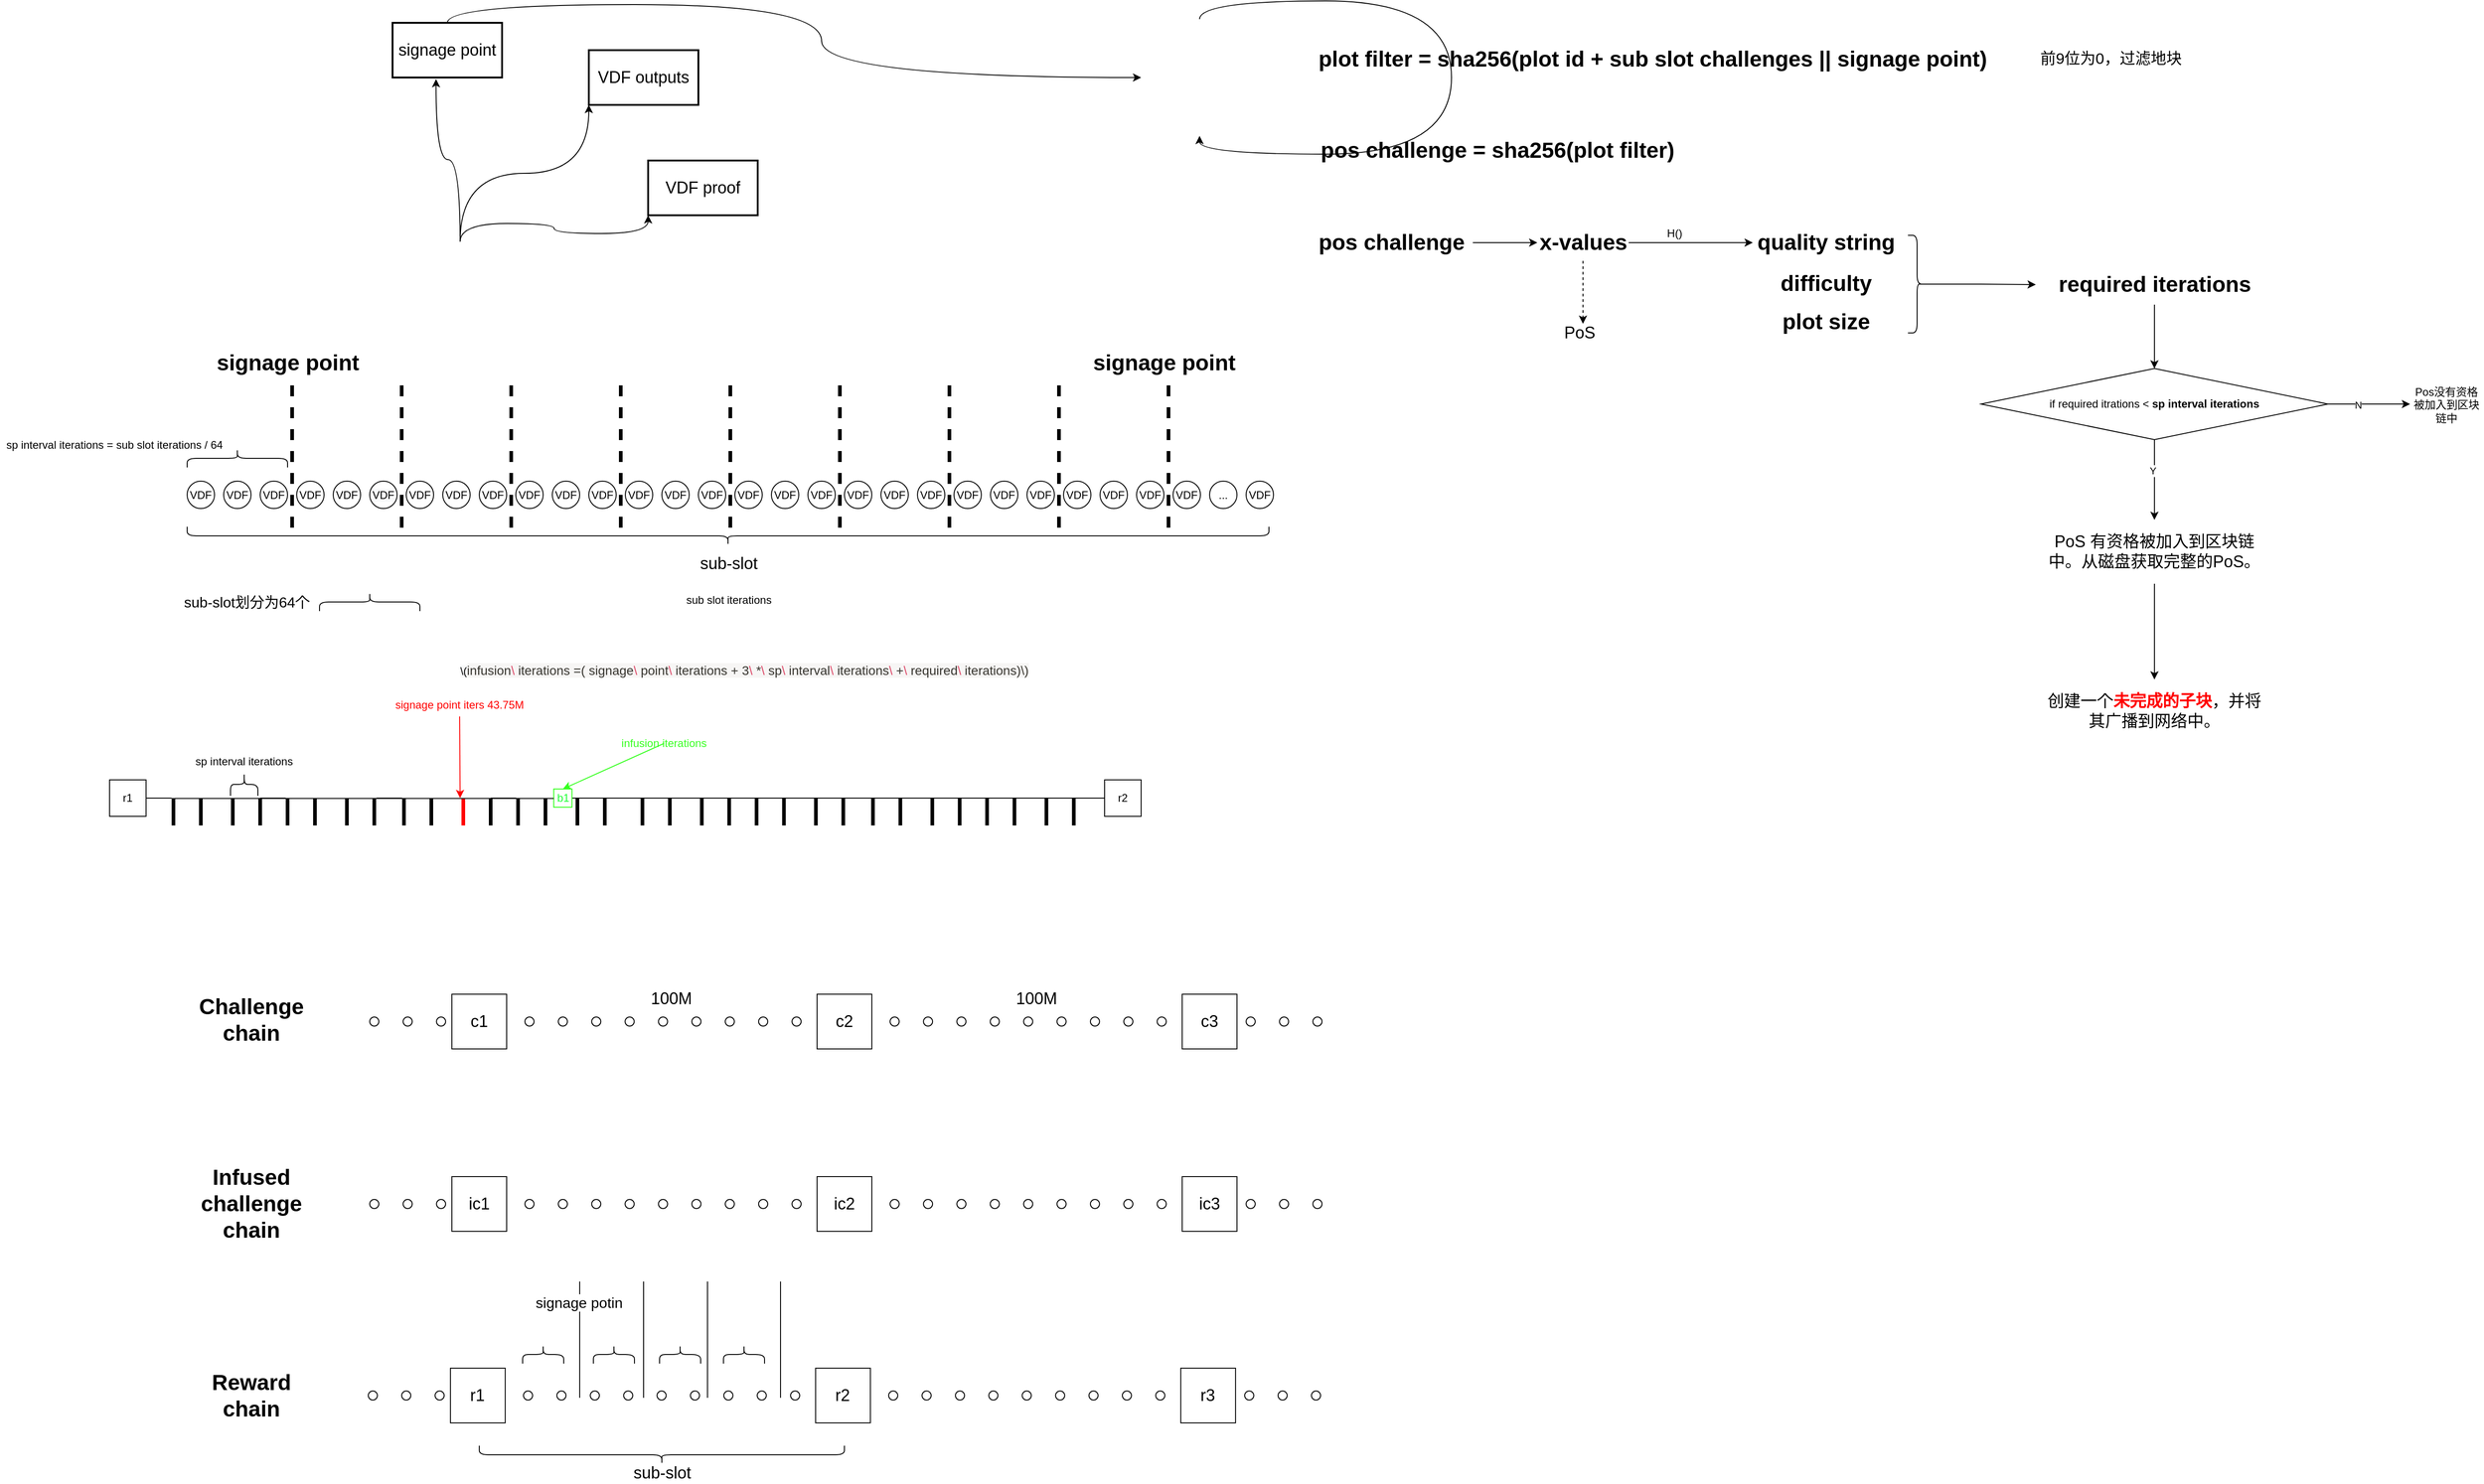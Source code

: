 <mxfile version="14.6.9" type="github">
  <diagram id="035lXdUgcAVy7hiELmCE" name="Page-1">
    <mxGraphModel dx="2868" dy="3054" grid="1" gridSize="10" guides="1" tooltips="1" connect="1" arrows="1" fold="1" page="1" pageScale="1" pageWidth="827" pageHeight="1169" math="1" shadow="0">
      <root>
        <mxCell id="0" />
        <mxCell id="1" parent="0" />
        <mxCell id="Hw3TztuoLMvqJDftlQ13-126" value="" style="group" parent="1" vertex="1" connectable="0">
          <mxGeometry x="-1045" y="240" width="400" height="40" as="geometry" />
        </mxCell>
        <mxCell id="Hw3TztuoLMvqJDftlQ13-123" value="" style="shape=curlyBracket;whiteSpace=wrap;html=1;rounded=1;strokeWidth=1;rotation=-90;" parent="Hw3TztuoLMvqJDftlQ13-126" vertex="1">
          <mxGeometry x="190" y="-190" width="20" height="400" as="geometry" />
        </mxCell>
        <mxCell id="Hw3TztuoLMvqJDftlQ13-125" value="&lt;font style=&quot;font-size: 18px&quot;&gt;sub-slot&lt;/font&gt;" style="text;html=1;align=center;verticalAlign=middle;resizable=0;points=[];autosize=1;strokeColor=none;" parent="Hw3TztuoLMvqJDftlQ13-126" vertex="1">
          <mxGeometry x="160" y="20" width="80" height="20" as="geometry" />
        </mxCell>
        <mxCell id="Hw3TztuoLMvqJDftlQ13-127" value="" style="group" parent="1" vertex="1" connectable="0">
          <mxGeometry x="-1165" y="-260" width="1043.143" height="65" as="geometry" />
        </mxCell>
        <mxCell id="Hw3TztuoLMvqJDftlQ13-1" value="&lt;font style=&quot;font-size: 18px&quot;&gt;c1&lt;/font&gt;" style="rounded=0;whiteSpace=wrap;html=1;strokeWidth=1;" parent="Hw3TztuoLMvqJDftlQ13-127" vertex="1">
          <mxGeometry x="90" y="5" width="60" height="60" as="geometry" />
        </mxCell>
        <mxCell id="Hw3TztuoLMvqJDftlQ13-38" value="" style="group" parent="Hw3TztuoLMvqJDftlQ13-127" vertex="1" connectable="0">
          <mxGeometry x="170" y="30" width="320" height="10" as="geometry" />
        </mxCell>
        <mxCell id="Hw3TztuoLMvqJDftlQ13-2" value="" style="ellipse;whiteSpace=wrap;html=1;aspect=fixed;" parent="Hw3TztuoLMvqJDftlQ13-38" vertex="1">
          <mxGeometry width="10" height="10" as="geometry" />
        </mxCell>
        <mxCell id="Hw3TztuoLMvqJDftlQ13-29" value="" style="ellipse;whiteSpace=wrap;html=1;aspect=fixed;" parent="Hw3TztuoLMvqJDftlQ13-38" vertex="1">
          <mxGeometry x="36.571" width="10" height="10" as="geometry" />
        </mxCell>
        <mxCell id="Hw3TztuoLMvqJDftlQ13-30" value="" style="ellipse;whiteSpace=wrap;html=1;aspect=fixed;" parent="Hw3TztuoLMvqJDftlQ13-38" vertex="1">
          <mxGeometry x="73.143" width="10" height="10" as="geometry" />
        </mxCell>
        <mxCell id="Hw3TztuoLMvqJDftlQ13-31" value="" style="ellipse;whiteSpace=wrap;html=1;aspect=fixed;" parent="Hw3TztuoLMvqJDftlQ13-38" vertex="1">
          <mxGeometry x="109.714" width="10" height="10" as="geometry" />
        </mxCell>
        <mxCell id="Hw3TztuoLMvqJDftlQ13-32" value="" style="ellipse;whiteSpace=wrap;html=1;aspect=fixed;" parent="Hw3TztuoLMvqJDftlQ13-38" vertex="1">
          <mxGeometry x="146.286" width="10" height="10" as="geometry" />
        </mxCell>
        <mxCell id="Hw3TztuoLMvqJDftlQ13-33" value="" style="ellipse;whiteSpace=wrap;html=1;aspect=fixed;" parent="Hw3TztuoLMvqJDftlQ13-38" vertex="1">
          <mxGeometry x="182.857" width="10" height="10" as="geometry" />
        </mxCell>
        <mxCell id="Hw3TztuoLMvqJDftlQ13-34" value="" style="ellipse;whiteSpace=wrap;html=1;aspect=fixed;" parent="Hw3TztuoLMvqJDftlQ13-38" vertex="1">
          <mxGeometry x="219.429" width="10" height="10" as="geometry" />
        </mxCell>
        <mxCell id="Hw3TztuoLMvqJDftlQ13-35" value="" style="ellipse;whiteSpace=wrap;html=1;aspect=fixed;" parent="Hw3TztuoLMvqJDftlQ13-38" vertex="1">
          <mxGeometry x="256" width="10" height="10" as="geometry" />
        </mxCell>
        <mxCell id="Hw3TztuoLMvqJDftlQ13-36" value="" style="ellipse;whiteSpace=wrap;html=1;aspect=fixed;" parent="Hw3TztuoLMvqJDftlQ13-38" vertex="1">
          <mxGeometry x="292.571" width="10" height="10" as="geometry" />
        </mxCell>
        <mxCell id="Hw3TztuoLMvqJDftlQ13-39" value="&lt;font style=&quot;font-size: 18px&quot;&gt;c2&lt;/font&gt;" style="rounded=0;whiteSpace=wrap;html=1;strokeWidth=1;" parent="Hw3TztuoLMvqJDftlQ13-127" vertex="1">
          <mxGeometry x="490" y="5" width="60" height="60" as="geometry" />
        </mxCell>
        <mxCell id="Hw3TztuoLMvqJDftlQ13-41" value="&lt;font style=&quot;font-size: 18px&quot;&gt;100M&lt;/font&gt;" style="text;html=1;align=center;verticalAlign=middle;resizable=0;points=[];autosize=1;strokeColor=none;" parent="Hw3TztuoLMvqJDftlQ13-127" vertex="1">
          <mxGeometry x="300" width="60" height="20" as="geometry" />
        </mxCell>
        <mxCell id="Hw3TztuoLMvqJDftlQ13-42" value="" style="group" parent="Hw3TztuoLMvqJDftlQ13-127" vertex="1" connectable="0">
          <mxGeometry x="570" y="30" width="320" height="10" as="geometry" />
        </mxCell>
        <mxCell id="Hw3TztuoLMvqJDftlQ13-43" value="" style="ellipse;whiteSpace=wrap;html=1;aspect=fixed;" parent="Hw3TztuoLMvqJDftlQ13-42" vertex="1">
          <mxGeometry width="10" height="10" as="geometry" />
        </mxCell>
        <mxCell id="Hw3TztuoLMvqJDftlQ13-44" value="" style="ellipse;whiteSpace=wrap;html=1;aspect=fixed;" parent="Hw3TztuoLMvqJDftlQ13-42" vertex="1">
          <mxGeometry x="36.571" width="10" height="10" as="geometry" />
        </mxCell>
        <mxCell id="Hw3TztuoLMvqJDftlQ13-45" value="" style="ellipse;whiteSpace=wrap;html=1;aspect=fixed;" parent="Hw3TztuoLMvqJDftlQ13-42" vertex="1">
          <mxGeometry x="73.143" width="10" height="10" as="geometry" />
        </mxCell>
        <mxCell id="Hw3TztuoLMvqJDftlQ13-46" value="" style="ellipse;whiteSpace=wrap;html=1;aspect=fixed;" parent="Hw3TztuoLMvqJDftlQ13-42" vertex="1">
          <mxGeometry x="109.714" width="10" height="10" as="geometry" />
        </mxCell>
        <mxCell id="Hw3TztuoLMvqJDftlQ13-47" value="" style="ellipse;whiteSpace=wrap;html=1;aspect=fixed;" parent="Hw3TztuoLMvqJDftlQ13-42" vertex="1">
          <mxGeometry x="146.286" width="10" height="10" as="geometry" />
        </mxCell>
        <mxCell id="Hw3TztuoLMvqJDftlQ13-48" value="" style="ellipse;whiteSpace=wrap;html=1;aspect=fixed;" parent="Hw3TztuoLMvqJDftlQ13-42" vertex="1">
          <mxGeometry x="182.857" width="10" height="10" as="geometry" />
        </mxCell>
        <mxCell id="Hw3TztuoLMvqJDftlQ13-49" value="" style="ellipse;whiteSpace=wrap;html=1;aspect=fixed;" parent="Hw3TztuoLMvqJDftlQ13-42" vertex="1">
          <mxGeometry x="219.429" width="10" height="10" as="geometry" />
        </mxCell>
        <mxCell id="Hw3TztuoLMvqJDftlQ13-50" value="" style="ellipse;whiteSpace=wrap;html=1;aspect=fixed;" parent="Hw3TztuoLMvqJDftlQ13-42" vertex="1">
          <mxGeometry x="256" width="10" height="10" as="geometry" />
        </mxCell>
        <mxCell id="Hw3TztuoLMvqJDftlQ13-51" value="" style="ellipse;whiteSpace=wrap;html=1;aspect=fixed;" parent="Hw3TztuoLMvqJDftlQ13-42" vertex="1">
          <mxGeometry x="292.571" width="10" height="10" as="geometry" />
        </mxCell>
        <mxCell id="Hw3TztuoLMvqJDftlQ13-52" value="&lt;font style=&quot;font-size: 18px&quot;&gt;c3&lt;/font&gt;" style="rounded=0;whiteSpace=wrap;html=1;strokeWidth=1;" parent="Hw3TztuoLMvqJDftlQ13-127" vertex="1">
          <mxGeometry x="890" y="5" width="60" height="60" as="geometry" />
        </mxCell>
        <mxCell id="Hw3TztuoLMvqJDftlQ13-53" value="&lt;font style=&quot;font-size: 18px&quot;&gt;100M&lt;/font&gt;" style="text;html=1;align=center;verticalAlign=middle;resizable=0;points=[];autosize=1;strokeColor=none;" parent="Hw3TztuoLMvqJDftlQ13-127" vertex="1">
          <mxGeometry x="700" width="60" height="20" as="geometry" />
        </mxCell>
        <mxCell id="Hw3TztuoLMvqJDftlQ13-54" value="" style="ellipse;whiteSpace=wrap;html=1;aspect=fixed;" parent="Hw3TztuoLMvqJDftlQ13-127" vertex="1">
          <mxGeometry x="960" y="30" width="10" height="10" as="geometry" />
        </mxCell>
        <mxCell id="Hw3TztuoLMvqJDftlQ13-55" value="" style="ellipse;whiteSpace=wrap;html=1;aspect=fixed;" parent="Hw3TztuoLMvqJDftlQ13-127" vertex="1">
          <mxGeometry x="996.571" y="30" width="10" height="10" as="geometry" />
        </mxCell>
        <mxCell id="Hw3TztuoLMvqJDftlQ13-56" value="" style="ellipse;whiteSpace=wrap;html=1;aspect=fixed;" parent="Hw3TztuoLMvqJDftlQ13-127" vertex="1">
          <mxGeometry x="1033.143" y="30" width="10" height="10" as="geometry" />
        </mxCell>
        <mxCell id="Hw3TztuoLMvqJDftlQ13-57" value="" style="ellipse;whiteSpace=wrap;html=1;aspect=fixed;" parent="Hw3TztuoLMvqJDftlQ13-127" vertex="1">
          <mxGeometry y="30" width="10" height="10" as="geometry" />
        </mxCell>
        <mxCell id="Hw3TztuoLMvqJDftlQ13-58" value="" style="ellipse;whiteSpace=wrap;html=1;aspect=fixed;" parent="Hw3TztuoLMvqJDftlQ13-127" vertex="1">
          <mxGeometry x="36.571" y="30" width="10" height="10" as="geometry" />
        </mxCell>
        <mxCell id="Hw3TztuoLMvqJDftlQ13-59" value="" style="ellipse;whiteSpace=wrap;html=1;aspect=fixed;" parent="Hw3TztuoLMvqJDftlQ13-127" vertex="1">
          <mxGeometry x="73.143" y="30" width="10" height="10" as="geometry" />
        </mxCell>
        <mxCell id="Hw3TztuoLMvqJDftlQ13-128" value="" style="group" parent="1" vertex="1" connectable="0">
          <mxGeometry x="-1165" y="-55" width="1043.143" height="60" as="geometry" />
        </mxCell>
        <mxCell id="Hw3TztuoLMvqJDftlQ13-60" value="&lt;font style=&quot;font-size: 18px&quot;&gt;ic1&lt;/font&gt;" style="rounded=0;whiteSpace=wrap;html=1;strokeWidth=1;" parent="Hw3TztuoLMvqJDftlQ13-128" vertex="1">
          <mxGeometry x="90" width="60" height="60" as="geometry" />
        </mxCell>
        <mxCell id="Hw3TztuoLMvqJDftlQ13-61" value="" style="group" parent="Hw3TztuoLMvqJDftlQ13-128" vertex="1" connectable="0">
          <mxGeometry x="170" y="25" width="320" height="10" as="geometry" />
        </mxCell>
        <mxCell id="Hw3TztuoLMvqJDftlQ13-62" value="" style="ellipse;whiteSpace=wrap;html=1;aspect=fixed;" parent="Hw3TztuoLMvqJDftlQ13-61" vertex="1">
          <mxGeometry width="10" height="10" as="geometry" />
        </mxCell>
        <mxCell id="Hw3TztuoLMvqJDftlQ13-63" value="" style="ellipse;whiteSpace=wrap;html=1;aspect=fixed;" parent="Hw3TztuoLMvqJDftlQ13-61" vertex="1">
          <mxGeometry x="36.571" width="10" height="10" as="geometry" />
        </mxCell>
        <mxCell id="Hw3TztuoLMvqJDftlQ13-64" value="" style="ellipse;whiteSpace=wrap;html=1;aspect=fixed;" parent="Hw3TztuoLMvqJDftlQ13-61" vertex="1">
          <mxGeometry x="73.143" width="10" height="10" as="geometry" />
        </mxCell>
        <mxCell id="Hw3TztuoLMvqJDftlQ13-65" value="" style="ellipse;whiteSpace=wrap;html=1;aspect=fixed;" parent="Hw3TztuoLMvqJDftlQ13-61" vertex="1">
          <mxGeometry x="109.714" width="10" height="10" as="geometry" />
        </mxCell>
        <mxCell id="Hw3TztuoLMvqJDftlQ13-66" value="" style="ellipse;whiteSpace=wrap;html=1;aspect=fixed;" parent="Hw3TztuoLMvqJDftlQ13-61" vertex="1">
          <mxGeometry x="146.286" width="10" height="10" as="geometry" />
        </mxCell>
        <mxCell id="Hw3TztuoLMvqJDftlQ13-67" value="" style="ellipse;whiteSpace=wrap;html=1;aspect=fixed;" parent="Hw3TztuoLMvqJDftlQ13-61" vertex="1">
          <mxGeometry x="182.857" width="10" height="10" as="geometry" />
        </mxCell>
        <mxCell id="Hw3TztuoLMvqJDftlQ13-68" value="" style="ellipse;whiteSpace=wrap;html=1;aspect=fixed;" parent="Hw3TztuoLMvqJDftlQ13-61" vertex="1">
          <mxGeometry x="219.429" width="10" height="10" as="geometry" />
        </mxCell>
        <mxCell id="Hw3TztuoLMvqJDftlQ13-69" value="" style="ellipse;whiteSpace=wrap;html=1;aspect=fixed;" parent="Hw3TztuoLMvqJDftlQ13-61" vertex="1">
          <mxGeometry x="256" width="10" height="10" as="geometry" />
        </mxCell>
        <mxCell id="Hw3TztuoLMvqJDftlQ13-70" value="" style="ellipse;whiteSpace=wrap;html=1;aspect=fixed;" parent="Hw3TztuoLMvqJDftlQ13-61" vertex="1">
          <mxGeometry x="292.571" width="10" height="10" as="geometry" />
        </mxCell>
        <mxCell id="Hw3TztuoLMvqJDftlQ13-71" value="&lt;font style=&quot;font-size: 18px&quot;&gt;ic2&lt;/font&gt;" style="rounded=0;whiteSpace=wrap;html=1;strokeWidth=1;" parent="Hw3TztuoLMvqJDftlQ13-128" vertex="1">
          <mxGeometry x="490" width="60" height="60" as="geometry" />
        </mxCell>
        <mxCell id="Hw3TztuoLMvqJDftlQ13-73" value="" style="group" parent="Hw3TztuoLMvqJDftlQ13-128" vertex="1" connectable="0">
          <mxGeometry x="570" y="25" width="320" height="10" as="geometry" />
        </mxCell>
        <mxCell id="Hw3TztuoLMvqJDftlQ13-74" value="" style="ellipse;whiteSpace=wrap;html=1;aspect=fixed;" parent="Hw3TztuoLMvqJDftlQ13-73" vertex="1">
          <mxGeometry width="10" height="10" as="geometry" />
        </mxCell>
        <mxCell id="Hw3TztuoLMvqJDftlQ13-75" value="" style="ellipse;whiteSpace=wrap;html=1;aspect=fixed;" parent="Hw3TztuoLMvqJDftlQ13-73" vertex="1">
          <mxGeometry x="36.571" width="10" height="10" as="geometry" />
        </mxCell>
        <mxCell id="Hw3TztuoLMvqJDftlQ13-76" value="" style="ellipse;whiteSpace=wrap;html=1;aspect=fixed;" parent="Hw3TztuoLMvqJDftlQ13-73" vertex="1">
          <mxGeometry x="73.143" width="10" height="10" as="geometry" />
        </mxCell>
        <mxCell id="Hw3TztuoLMvqJDftlQ13-77" value="" style="ellipse;whiteSpace=wrap;html=1;aspect=fixed;" parent="Hw3TztuoLMvqJDftlQ13-73" vertex="1">
          <mxGeometry x="109.714" width="10" height="10" as="geometry" />
        </mxCell>
        <mxCell id="Hw3TztuoLMvqJDftlQ13-78" value="" style="ellipse;whiteSpace=wrap;html=1;aspect=fixed;" parent="Hw3TztuoLMvqJDftlQ13-73" vertex="1">
          <mxGeometry x="146.286" width="10" height="10" as="geometry" />
        </mxCell>
        <mxCell id="Hw3TztuoLMvqJDftlQ13-79" value="" style="ellipse;whiteSpace=wrap;html=1;aspect=fixed;" parent="Hw3TztuoLMvqJDftlQ13-73" vertex="1">
          <mxGeometry x="182.857" width="10" height="10" as="geometry" />
        </mxCell>
        <mxCell id="Hw3TztuoLMvqJDftlQ13-80" value="" style="ellipse;whiteSpace=wrap;html=1;aspect=fixed;" parent="Hw3TztuoLMvqJDftlQ13-73" vertex="1">
          <mxGeometry x="219.429" width="10" height="10" as="geometry" />
        </mxCell>
        <mxCell id="Hw3TztuoLMvqJDftlQ13-81" value="" style="ellipse;whiteSpace=wrap;html=1;aspect=fixed;" parent="Hw3TztuoLMvqJDftlQ13-73" vertex="1">
          <mxGeometry x="256" width="10" height="10" as="geometry" />
        </mxCell>
        <mxCell id="Hw3TztuoLMvqJDftlQ13-82" value="" style="ellipse;whiteSpace=wrap;html=1;aspect=fixed;" parent="Hw3TztuoLMvqJDftlQ13-73" vertex="1">
          <mxGeometry x="292.571" width="10" height="10" as="geometry" />
        </mxCell>
        <mxCell id="Hw3TztuoLMvqJDftlQ13-83" value="&lt;font style=&quot;font-size: 18px&quot;&gt;ic3&lt;/font&gt;" style="rounded=0;whiteSpace=wrap;html=1;strokeWidth=1;" parent="Hw3TztuoLMvqJDftlQ13-128" vertex="1">
          <mxGeometry x="890" width="60" height="60" as="geometry" />
        </mxCell>
        <mxCell id="Hw3TztuoLMvqJDftlQ13-85" value="" style="ellipse;whiteSpace=wrap;html=1;aspect=fixed;" parent="Hw3TztuoLMvqJDftlQ13-128" vertex="1">
          <mxGeometry x="960" y="25" width="10" height="10" as="geometry" />
        </mxCell>
        <mxCell id="Hw3TztuoLMvqJDftlQ13-86" value="" style="ellipse;whiteSpace=wrap;html=1;aspect=fixed;" parent="Hw3TztuoLMvqJDftlQ13-128" vertex="1">
          <mxGeometry x="996.571" y="25" width="10" height="10" as="geometry" />
        </mxCell>
        <mxCell id="Hw3TztuoLMvqJDftlQ13-87" value="" style="ellipse;whiteSpace=wrap;html=1;aspect=fixed;" parent="Hw3TztuoLMvqJDftlQ13-128" vertex="1">
          <mxGeometry x="1033.143" y="25" width="10" height="10" as="geometry" />
        </mxCell>
        <mxCell id="Hw3TztuoLMvqJDftlQ13-88" value="" style="ellipse;whiteSpace=wrap;html=1;aspect=fixed;" parent="Hw3TztuoLMvqJDftlQ13-128" vertex="1">
          <mxGeometry y="25" width="10" height="10" as="geometry" />
        </mxCell>
        <mxCell id="Hw3TztuoLMvqJDftlQ13-89" value="" style="ellipse;whiteSpace=wrap;html=1;aspect=fixed;" parent="Hw3TztuoLMvqJDftlQ13-128" vertex="1">
          <mxGeometry x="36.571" y="25" width="10" height="10" as="geometry" />
        </mxCell>
        <mxCell id="Hw3TztuoLMvqJDftlQ13-90" value="" style="ellipse;whiteSpace=wrap;html=1;aspect=fixed;" parent="Hw3TztuoLMvqJDftlQ13-128" vertex="1">
          <mxGeometry x="73.143" y="25" width="10" height="10" as="geometry" />
        </mxCell>
        <mxCell id="Hw3TztuoLMvqJDftlQ13-129" value="" style="group" parent="1" vertex="1" connectable="0">
          <mxGeometry x="-1166.57" y="155" width="1043.143" height="60" as="geometry" />
        </mxCell>
        <mxCell id="Hw3TztuoLMvqJDftlQ13-91" value="&lt;font style=&quot;font-size: 18px&quot;&gt;r1&lt;/font&gt;" style="rounded=0;whiteSpace=wrap;html=1;strokeWidth=1;" parent="Hw3TztuoLMvqJDftlQ13-129" vertex="1">
          <mxGeometry x="90" width="60" height="60" as="geometry" />
        </mxCell>
        <mxCell id="Hw3TztuoLMvqJDftlQ13-92" value="" style="group" parent="Hw3TztuoLMvqJDftlQ13-129" vertex="1" connectable="0">
          <mxGeometry x="170" y="25" width="320" height="10" as="geometry" />
        </mxCell>
        <mxCell id="Hw3TztuoLMvqJDftlQ13-93" value="" style="ellipse;whiteSpace=wrap;html=1;aspect=fixed;" parent="Hw3TztuoLMvqJDftlQ13-92" vertex="1">
          <mxGeometry width="10" height="10" as="geometry" />
        </mxCell>
        <mxCell id="Hw3TztuoLMvqJDftlQ13-94" value="" style="ellipse;whiteSpace=wrap;html=1;aspect=fixed;" parent="Hw3TztuoLMvqJDftlQ13-92" vertex="1">
          <mxGeometry x="36.571" width="10" height="10" as="geometry" />
        </mxCell>
        <mxCell id="Hw3TztuoLMvqJDftlQ13-95" value="" style="ellipse;whiteSpace=wrap;html=1;aspect=fixed;" parent="Hw3TztuoLMvqJDftlQ13-92" vertex="1">
          <mxGeometry x="73.143" width="10" height="10" as="geometry" />
        </mxCell>
        <mxCell id="Hw3TztuoLMvqJDftlQ13-96" value="" style="ellipse;whiteSpace=wrap;html=1;aspect=fixed;" parent="Hw3TztuoLMvqJDftlQ13-92" vertex="1">
          <mxGeometry x="109.714" width="10" height="10" as="geometry" />
        </mxCell>
        <mxCell id="Hw3TztuoLMvqJDftlQ13-97" value="" style="ellipse;whiteSpace=wrap;html=1;aspect=fixed;" parent="Hw3TztuoLMvqJDftlQ13-92" vertex="1">
          <mxGeometry x="146.286" width="10" height="10" as="geometry" />
        </mxCell>
        <mxCell id="Hw3TztuoLMvqJDftlQ13-98" value="" style="ellipse;whiteSpace=wrap;html=1;aspect=fixed;" parent="Hw3TztuoLMvqJDftlQ13-92" vertex="1">
          <mxGeometry x="182.857" width="10" height="10" as="geometry" />
        </mxCell>
        <mxCell id="Hw3TztuoLMvqJDftlQ13-99" value="" style="ellipse;whiteSpace=wrap;html=1;aspect=fixed;" parent="Hw3TztuoLMvqJDftlQ13-92" vertex="1">
          <mxGeometry x="219.429" width="10" height="10" as="geometry" />
        </mxCell>
        <mxCell id="Hw3TztuoLMvqJDftlQ13-100" value="" style="ellipse;whiteSpace=wrap;html=1;aspect=fixed;" parent="Hw3TztuoLMvqJDftlQ13-92" vertex="1">
          <mxGeometry x="256" width="10" height="10" as="geometry" />
        </mxCell>
        <mxCell id="Hw3TztuoLMvqJDftlQ13-101" value="" style="ellipse;whiteSpace=wrap;html=1;aspect=fixed;" parent="Hw3TztuoLMvqJDftlQ13-92" vertex="1">
          <mxGeometry x="292.571" width="10" height="10" as="geometry" />
        </mxCell>
        <mxCell id="Hw3TztuoLMvqJDftlQ13-102" value="&lt;font style=&quot;font-size: 18px&quot;&gt;r2&lt;/font&gt;" style="rounded=0;whiteSpace=wrap;html=1;strokeWidth=1;" parent="Hw3TztuoLMvqJDftlQ13-129" vertex="1">
          <mxGeometry x="490" width="60" height="60" as="geometry" />
        </mxCell>
        <mxCell id="Hw3TztuoLMvqJDftlQ13-104" value="" style="group" parent="Hw3TztuoLMvqJDftlQ13-129" vertex="1" connectable="0">
          <mxGeometry x="570" y="25" width="320" height="10" as="geometry" />
        </mxCell>
        <mxCell id="Hw3TztuoLMvqJDftlQ13-105" value="" style="ellipse;whiteSpace=wrap;html=1;aspect=fixed;" parent="Hw3TztuoLMvqJDftlQ13-104" vertex="1">
          <mxGeometry width="10" height="10" as="geometry" />
        </mxCell>
        <mxCell id="Hw3TztuoLMvqJDftlQ13-106" value="" style="ellipse;whiteSpace=wrap;html=1;aspect=fixed;" parent="Hw3TztuoLMvqJDftlQ13-104" vertex="1">
          <mxGeometry x="36.571" width="10" height="10" as="geometry" />
        </mxCell>
        <mxCell id="Hw3TztuoLMvqJDftlQ13-107" value="" style="ellipse;whiteSpace=wrap;html=1;aspect=fixed;" parent="Hw3TztuoLMvqJDftlQ13-104" vertex="1">
          <mxGeometry x="73.143" width="10" height="10" as="geometry" />
        </mxCell>
        <mxCell id="Hw3TztuoLMvqJDftlQ13-108" value="" style="ellipse;whiteSpace=wrap;html=1;aspect=fixed;" parent="Hw3TztuoLMvqJDftlQ13-104" vertex="1">
          <mxGeometry x="109.714" width="10" height="10" as="geometry" />
        </mxCell>
        <mxCell id="Hw3TztuoLMvqJDftlQ13-109" value="" style="ellipse;whiteSpace=wrap;html=1;aspect=fixed;" parent="Hw3TztuoLMvqJDftlQ13-104" vertex="1">
          <mxGeometry x="146.286" width="10" height="10" as="geometry" />
        </mxCell>
        <mxCell id="Hw3TztuoLMvqJDftlQ13-110" value="" style="ellipse;whiteSpace=wrap;html=1;aspect=fixed;" parent="Hw3TztuoLMvqJDftlQ13-104" vertex="1">
          <mxGeometry x="182.857" width="10" height="10" as="geometry" />
        </mxCell>
        <mxCell id="Hw3TztuoLMvqJDftlQ13-111" value="" style="ellipse;whiteSpace=wrap;html=1;aspect=fixed;" parent="Hw3TztuoLMvqJDftlQ13-104" vertex="1">
          <mxGeometry x="219.429" width="10" height="10" as="geometry" />
        </mxCell>
        <mxCell id="Hw3TztuoLMvqJDftlQ13-112" value="" style="ellipse;whiteSpace=wrap;html=1;aspect=fixed;" parent="Hw3TztuoLMvqJDftlQ13-104" vertex="1">
          <mxGeometry x="256" width="10" height="10" as="geometry" />
        </mxCell>
        <mxCell id="Hw3TztuoLMvqJDftlQ13-113" value="" style="ellipse;whiteSpace=wrap;html=1;aspect=fixed;" parent="Hw3TztuoLMvqJDftlQ13-104" vertex="1">
          <mxGeometry x="292.571" width="10" height="10" as="geometry" />
        </mxCell>
        <mxCell id="Hw3TztuoLMvqJDftlQ13-114" value="&lt;font style=&quot;font-size: 18px&quot;&gt;r3&lt;/font&gt;" style="rounded=0;whiteSpace=wrap;html=1;strokeWidth=1;" parent="Hw3TztuoLMvqJDftlQ13-129" vertex="1">
          <mxGeometry x="890" width="60" height="60" as="geometry" />
        </mxCell>
        <mxCell id="Hw3TztuoLMvqJDftlQ13-116" value="" style="ellipse;whiteSpace=wrap;html=1;aspect=fixed;" parent="Hw3TztuoLMvqJDftlQ13-129" vertex="1">
          <mxGeometry x="960" y="25" width="10" height="10" as="geometry" />
        </mxCell>
        <mxCell id="Hw3TztuoLMvqJDftlQ13-117" value="" style="ellipse;whiteSpace=wrap;html=1;aspect=fixed;" parent="Hw3TztuoLMvqJDftlQ13-129" vertex="1">
          <mxGeometry x="996.571" y="25" width="10" height="10" as="geometry" />
        </mxCell>
        <mxCell id="Hw3TztuoLMvqJDftlQ13-118" value="" style="ellipse;whiteSpace=wrap;html=1;aspect=fixed;" parent="Hw3TztuoLMvqJDftlQ13-129" vertex="1">
          <mxGeometry x="1033.143" y="25" width="10" height="10" as="geometry" />
        </mxCell>
        <mxCell id="Hw3TztuoLMvqJDftlQ13-119" value="" style="ellipse;whiteSpace=wrap;html=1;aspect=fixed;" parent="Hw3TztuoLMvqJDftlQ13-129" vertex="1">
          <mxGeometry y="25" width="10" height="10" as="geometry" />
        </mxCell>
        <mxCell id="Hw3TztuoLMvqJDftlQ13-120" value="" style="ellipse;whiteSpace=wrap;html=1;aspect=fixed;" parent="Hw3TztuoLMvqJDftlQ13-129" vertex="1">
          <mxGeometry x="36.571" y="25" width="10" height="10" as="geometry" />
        </mxCell>
        <mxCell id="Hw3TztuoLMvqJDftlQ13-121" value="" style="ellipse;whiteSpace=wrap;html=1;aspect=fixed;" parent="Hw3TztuoLMvqJDftlQ13-129" vertex="1">
          <mxGeometry x="73.143" y="25" width="10" height="10" as="geometry" />
        </mxCell>
        <mxCell id="Hw3TztuoLMvqJDftlQ13-133" value="Challenge&lt;br&gt;chain" style="text;strokeColor=none;fillColor=none;html=1;fontSize=24;fontStyle=1;verticalAlign=middle;align=center;" parent="1" vertex="1">
          <mxGeometry x="-1345" y="-247.5" width="100" height="40" as="geometry" />
        </mxCell>
        <mxCell id="Hw3TztuoLMvqJDftlQ13-134" value="Infused &lt;br&gt;challenge&lt;br&gt;chain" style="text;strokeColor=none;fillColor=none;html=1;fontSize=24;fontStyle=1;verticalAlign=middle;align=center;" parent="1" vertex="1">
          <mxGeometry x="-1345" y="-45" width="100" height="40" as="geometry" />
        </mxCell>
        <mxCell id="Hw3TztuoLMvqJDftlQ13-135" value="Reward&lt;br&gt;chain" style="text;strokeColor=none;fillColor=none;html=1;fontSize=24;fontStyle=1;verticalAlign=middle;align=center;" parent="1" vertex="1">
          <mxGeometry x="-1345" y="165" width="100" height="40" as="geometry" />
        </mxCell>
        <mxCell id="Hw3TztuoLMvqJDftlQ13-136" value="" style="shape=curlyBracket;whiteSpace=wrap;html=1;rounded=1;strokeWidth=1;rotation=90;" parent="1" vertex="1">
          <mxGeometry x="-985" y="117.5" width="20" height="45" as="geometry" />
        </mxCell>
        <mxCell id="Hw3TztuoLMvqJDftlQ13-137" value="" style="shape=curlyBracket;whiteSpace=wrap;html=1;rounded=1;strokeWidth=1;rotation=90;" parent="1" vertex="1">
          <mxGeometry x="-907.5" y="117.5" width="20" height="45" as="geometry" />
        </mxCell>
        <mxCell id="Hw3TztuoLMvqJDftlQ13-139" value="" style="shape=curlyBracket;whiteSpace=wrap;html=1;rounded=1;strokeWidth=1;rotation=90;" parent="1" vertex="1">
          <mxGeometry x="-835" y="117.5" width="20" height="45" as="geometry" />
        </mxCell>
        <mxCell id="Hw3TztuoLMvqJDftlQ13-140" value="" style="shape=curlyBracket;whiteSpace=wrap;html=1;rounded=1;strokeWidth=1;rotation=90;" parent="1" vertex="1">
          <mxGeometry x="-765" y="117.5" width="20" height="45" as="geometry" />
        </mxCell>
        <mxCell id="Hw3TztuoLMvqJDftlQ13-141" value="" style="endArrow=none;html=1;" parent="1" edge="1">
          <mxGeometry width="50" height="50" relative="1" as="geometry">
            <mxPoint x="-935" y="187.5" as="sourcePoint" />
            <mxPoint x="-935" y="60" as="targetPoint" />
          </mxGeometry>
        </mxCell>
        <mxCell id="Hw3TztuoLMvqJDftlQ13-145" value="&lt;font style=&quot;font-size: 16px&quot;&gt;signage potin&lt;/font&gt;" style="edgeLabel;html=1;align=center;verticalAlign=middle;resizable=0;points=[];" parent="Hw3TztuoLMvqJDftlQ13-141" vertex="1" connectable="0">
          <mxGeometry x="0.639" y="2" relative="1" as="geometry">
            <mxPoint x="1" as="offset" />
          </mxGeometry>
        </mxCell>
        <mxCell id="Hw3TztuoLMvqJDftlQ13-142" value="" style="endArrow=none;html=1;" parent="1" edge="1">
          <mxGeometry width="50" height="50" relative="1" as="geometry">
            <mxPoint x="-865" y="187.5" as="sourcePoint" />
            <mxPoint x="-865" y="60" as="targetPoint" />
          </mxGeometry>
        </mxCell>
        <mxCell id="Hw3TztuoLMvqJDftlQ13-143" value="" style="endArrow=none;html=1;" parent="1" edge="1">
          <mxGeometry width="50" height="50" relative="1" as="geometry">
            <mxPoint x="-795" y="187.5" as="sourcePoint" />
            <mxPoint x="-795" y="60" as="targetPoint" />
          </mxGeometry>
        </mxCell>
        <mxCell id="Hw3TztuoLMvqJDftlQ13-144" value="" style="endArrow=none;html=1;" parent="1" edge="1">
          <mxGeometry width="50" height="50" relative="1" as="geometry">
            <mxPoint x="-715" y="187.5" as="sourcePoint" />
            <mxPoint x="-715" y="60" as="targetPoint" />
          </mxGeometry>
        </mxCell>
        <mxCell id="Hw3TztuoLMvqJDftlQ13-146" value="VDF" style="ellipse;whiteSpace=wrap;html=1;aspect=fixed;strokeWidth=1;" parent="1" vertex="1">
          <mxGeometry x="-1365" y="-817.5" width="30" height="30" as="geometry" />
        </mxCell>
        <mxCell id="Hw3TztuoLMvqJDftlQ13-150" value="&lt;span&gt;VDF&lt;/span&gt;" style="ellipse;whiteSpace=wrap;html=1;aspect=fixed;strokeWidth=1;" parent="1" vertex="1">
          <mxGeometry x="-1325" y="-817.5" width="30" height="30" as="geometry" />
        </mxCell>
        <mxCell id="Hw3TztuoLMvqJDftlQ13-151" value="&lt;span&gt;VDF&lt;/span&gt;" style="ellipse;whiteSpace=wrap;html=1;aspect=fixed;strokeWidth=1;" parent="1" vertex="1">
          <mxGeometry x="-1285" y="-817.5" width="30" height="30" as="geometry" />
        </mxCell>
        <mxCell id="Hw3TztuoLMvqJDftlQ13-152" value="&lt;span&gt;VDF&lt;/span&gt;" style="ellipse;whiteSpace=wrap;html=1;aspect=fixed;strokeWidth=1;" parent="1" vertex="1">
          <mxGeometry x="-1245" y="-817.5" width="30" height="30" as="geometry" />
        </mxCell>
        <mxCell id="Hw3TztuoLMvqJDftlQ13-153" value="&lt;span&gt;VDF&lt;/span&gt;" style="ellipse;whiteSpace=wrap;html=1;aspect=fixed;strokeWidth=1;" parent="1" vertex="1">
          <mxGeometry x="-1205" y="-817.5" width="30" height="30" as="geometry" />
        </mxCell>
        <mxCell id="Hw3TztuoLMvqJDftlQ13-154" value="&lt;meta charset=&quot;utf-8&quot;&gt;&lt;span style=&quot;color: rgb(0, 0, 0); font-family: helvetica; font-size: 12px; font-style: normal; font-weight: 400; letter-spacing: normal; text-align: center; text-indent: 0px; text-transform: none; word-spacing: 0px; background-color: rgb(248, 249, 250); display: inline; float: none;&quot;&gt;VDF&lt;/span&gt;" style="ellipse;whiteSpace=wrap;html=1;aspect=fixed;strokeWidth=1;" parent="1" vertex="1">
          <mxGeometry x="-1165" y="-817.5" width="30" height="30" as="geometry" />
        </mxCell>
        <mxCell id="Hw3TztuoLMvqJDftlQ13-155" value="&lt;span&gt;VDF&lt;/span&gt;" style="ellipse;whiteSpace=wrap;html=1;aspect=fixed;strokeWidth=1;" parent="1" vertex="1">
          <mxGeometry x="-1125" y="-817.5" width="30" height="30" as="geometry" />
        </mxCell>
        <mxCell id="Hw3TztuoLMvqJDftlQ13-156" value="&lt;span&gt;VDF&lt;/span&gt;" style="ellipse;whiteSpace=wrap;html=1;aspect=fixed;strokeWidth=1;" parent="1" vertex="1">
          <mxGeometry x="-1085" y="-817.5" width="30" height="30" as="geometry" />
        </mxCell>
        <mxCell id="Hw3TztuoLMvqJDftlQ13-157" value="&lt;span&gt;VDF&lt;/span&gt;" style="ellipse;whiteSpace=wrap;html=1;aspect=fixed;strokeWidth=1;" parent="1" vertex="1">
          <mxGeometry x="-1045" y="-817.5" width="30" height="30" as="geometry" />
        </mxCell>
        <mxCell id="Hw3TztuoLMvqJDftlQ13-158" value="&lt;span&gt;VDF&lt;/span&gt;" style="ellipse;whiteSpace=wrap;html=1;aspect=fixed;strokeWidth=1;" parent="1" vertex="1">
          <mxGeometry x="-1005" y="-817.5" width="30" height="30" as="geometry" />
        </mxCell>
        <mxCell id="Hw3TztuoLMvqJDftlQ13-159" value="&lt;span&gt;VDF&lt;/span&gt;" style="ellipse;whiteSpace=wrap;html=1;aspect=fixed;strokeWidth=1;" parent="1" vertex="1">
          <mxGeometry x="-965" y="-817.5" width="30" height="30" as="geometry" />
        </mxCell>
        <mxCell id="Hw3TztuoLMvqJDftlQ13-160" value="&lt;span&gt;VDF&lt;/span&gt;" style="ellipse;whiteSpace=wrap;html=1;aspect=fixed;strokeWidth=1;" parent="1" vertex="1">
          <mxGeometry x="-925" y="-817.5" width="30" height="30" as="geometry" />
        </mxCell>
        <mxCell id="Hw3TztuoLMvqJDftlQ13-161" value="&lt;span&gt;VDF&lt;/span&gt;" style="ellipse;whiteSpace=wrap;html=1;aspect=fixed;strokeWidth=1;" parent="1" vertex="1">
          <mxGeometry x="-885" y="-817.5" width="30" height="30" as="geometry" />
        </mxCell>
        <mxCell id="Hw3TztuoLMvqJDftlQ13-162" value="&lt;span&gt;VDF&lt;/span&gt;" style="ellipse;whiteSpace=wrap;html=1;aspect=fixed;strokeWidth=1;" parent="1" vertex="1">
          <mxGeometry x="-845" y="-817.5" width="30" height="30" as="geometry" />
        </mxCell>
        <mxCell id="Hw3TztuoLMvqJDftlQ13-163" value="&lt;span&gt;VDF&lt;/span&gt;" style="ellipse;whiteSpace=wrap;html=1;aspect=fixed;strokeWidth=1;" parent="1" vertex="1">
          <mxGeometry x="-805" y="-817.5" width="30" height="30" as="geometry" />
        </mxCell>
        <mxCell id="Hw3TztuoLMvqJDftlQ13-164" value="&lt;span&gt;VDF&lt;/span&gt;" style="ellipse;whiteSpace=wrap;html=1;aspect=fixed;strokeWidth=1;" parent="1" vertex="1">
          <mxGeometry x="-765" y="-817.5" width="30" height="30" as="geometry" />
        </mxCell>
        <mxCell id="Hw3TztuoLMvqJDftlQ13-165" value="&lt;span&gt;VDF&lt;/span&gt;" style="ellipse;whiteSpace=wrap;html=1;aspect=fixed;strokeWidth=1;" parent="1" vertex="1">
          <mxGeometry x="-725" y="-817.5" width="30" height="30" as="geometry" />
        </mxCell>
        <mxCell id="Hw3TztuoLMvqJDftlQ13-166" value="&lt;span&gt;VDF&lt;/span&gt;" style="ellipse;whiteSpace=wrap;html=1;aspect=fixed;strokeWidth=1;" parent="1" vertex="1">
          <mxGeometry x="-685" y="-817.5" width="30" height="30" as="geometry" />
        </mxCell>
        <mxCell id="Hw3TztuoLMvqJDftlQ13-167" value="&lt;span&gt;VDF&lt;/span&gt;" style="ellipse;whiteSpace=wrap;html=1;aspect=fixed;strokeWidth=1;" parent="1" vertex="1">
          <mxGeometry x="-645" y="-817.5" width="30" height="30" as="geometry" />
        </mxCell>
        <mxCell id="Hw3TztuoLMvqJDftlQ13-168" value="&lt;span&gt;VDF&lt;/span&gt;" style="ellipse;whiteSpace=wrap;html=1;aspect=fixed;strokeWidth=1;" parent="1" vertex="1">
          <mxGeometry x="-605" y="-817.5" width="30" height="30" as="geometry" />
        </mxCell>
        <mxCell id="Hw3TztuoLMvqJDftlQ13-169" value="&lt;span&gt;VDF&lt;/span&gt;" style="ellipse;whiteSpace=wrap;html=1;aspect=fixed;strokeWidth=1;" parent="1" vertex="1">
          <mxGeometry x="-565" y="-817.5" width="30" height="30" as="geometry" />
        </mxCell>
        <mxCell id="Hw3TztuoLMvqJDftlQ13-170" value="&lt;span&gt;VDF&lt;/span&gt;" style="ellipse;whiteSpace=wrap;html=1;aspect=fixed;strokeWidth=1;" parent="1" vertex="1">
          <mxGeometry x="-525" y="-817.5" width="30" height="30" as="geometry" />
        </mxCell>
        <mxCell id="Hw3TztuoLMvqJDftlQ13-171" value="&lt;span&gt;VDF&lt;/span&gt;" style="ellipse;whiteSpace=wrap;html=1;aspect=fixed;strokeWidth=1;" parent="1" vertex="1">
          <mxGeometry x="-485" y="-817.5" width="30" height="30" as="geometry" />
        </mxCell>
        <mxCell id="Hw3TztuoLMvqJDftlQ13-172" value="&lt;span&gt;VDF&lt;/span&gt;" style="ellipse;whiteSpace=wrap;html=1;aspect=fixed;strokeWidth=1;" parent="1" vertex="1">
          <mxGeometry x="-445" y="-817.5" width="30" height="30" as="geometry" />
        </mxCell>
        <mxCell id="Hw3TztuoLMvqJDftlQ13-173" value="&lt;span&gt;VDF&lt;/span&gt;" style="ellipse;whiteSpace=wrap;html=1;aspect=fixed;strokeWidth=1;" parent="1" vertex="1">
          <mxGeometry x="-405" y="-817.5" width="30" height="30" as="geometry" />
        </mxCell>
        <mxCell id="Hw3TztuoLMvqJDftlQ13-174" value="&lt;span&gt;VDF&lt;/span&gt;" style="ellipse;whiteSpace=wrap;html=1;aspect=fixed;strokeWidth=1;" parent="1" vertex="1">
          <mxGeometry x="-365" y="-817.5" width="30" height="30" as="geometry" />
        </mxCell>
        <mxCell id="Hw3TztuoLMvqJDftlQ13-175" value="&lt;span&gt;VDF&lt;/span&gt;" style="ellipse;whiteSpace=wrap;html=1;aspect=fixed;strokeWidth=1;" parent="1" vertex="1">
          <mxGeometry x="-325" y="-817.5" width="30" height="30" as="geometry" />
        </mxCell>
        <mxCell id="Hw3TztuoLMvqJDftlQ13-176" value="&lt;span&gt;VDF&lt;/span&gt;" style="ellipse;whiteSpace=wrap;html=1;aspect=fixed;strokeWidth=1;" parent="1" vertex="1">
          <mxGeometry x="-285" y="-817.5" width="30" height="30" as="geometry" />
        </mxCell>
        <mxCell id="Hw3TztuoLMvqJDftlQ13-177" value="&lt;span&gt;...&lt;/span&gt;" style="ellipse;whiteSpace=wrap;html=1;aspect=fixed;strokeWidth=1;" parent="1" vertex="1">
          <mxGeometry x="-245" y="-817.5" width="30" height="30" as="geometry" />
        </mxCell>
        <mxCell id="Hw3TztuoLMvqJDftlQ13-178" value="VDF" style="ellipse;whiteSpace=wrap;html=1;aspect=fixed;strokeWidth=1;" parent="1" vertex="1">
          <mxGeometry x="-205" y="-817.5" width="30" height="30" as="geometry" />
        </mxCell>
        <mxCell id="Hw3TztuoLMvqJDftlQ13-188" value="" style="shape=curlyBracket;whiteSpace=wrap;html=1;rounded=1;strokeWidth=1;rotation=-90;" parent="1" vertex="1">
          <mxGeometry x="-782.5" y="-1350" width="20" height="1185" as="geometry" />
        </mxCell>
        <mxCell id="Hw3TztuoLMvqJDftlQ13-189" value="&lt;font style=&quot;font-size: 18px&quot;&gt;sub-slot&lt;/font&gt;" style="text;html=1;align=center;verticalAlign=middle;resizable=0;points=[];autosize=1;strokeColor=none;" parent="1" vertex="1">
          <mxGeometry x="-812.5" y="-737.5" width="80" height="20" as="geometry" />
        </mxCell>
        <mxCell id="Hw3TztuoLMvqJDftlQ13-191" value="" style="shape=curlyBracket;whiteSpace=wrap;html=1;rounded=1;strokeWidth=1;rotation=90;" parent="1" vertex="1">
          <mxGeometry x="-1320" y="-897.5" width="20" height="110" as="geometry" />
        </mxCell>
        <mxCell id="Hw3TztuoLMvqJDftlQ13-193" value="" style="line;strokeWidth=4;direction=south;html=1;perimeter=backbonePerimeter;points=[];outlineConnect=0;dashed=1;" parent="1" vertex="1">
          <mxGeometry x="-1255" y="-922.5" width="10" height="160" as="geometry" />
        </mxCell>
        <mxCell id="Hw3TztuoLMvqJDftlQ13-194" value="" style="line;strokeWidth=4;direction=south;html=1;perimeter=backbonePerimeter;points=[];outlineConnect=0;dashed=1;" parent="1" vertex="1">
          <mxGeometry x="-1135" y="-922.5" width="10" height="160" as="geometry" />
        </mxCell>
        <mxCell id="Hw3TztuoLMvqJDftlQ13-195" value="" style="line;strokeWidth=4;direction=south;html=1;perimeter=backbonePerimeter;points=[];outlineConnect=0;dashed=1;" parent="1" vertex="1">
          <mxGeometry x="-1015" y="-922.5" width="10" height="160" as="geometry" />
        </mxCell>
        <mxCell id="Hw3TztuoLMvqJDftlQ13-196" value="" style="line;strokeWidth=4;direction=south;html=1;perimeter=backbonePerimeter;points=[];outlineConnect=0;dashed=1;" parent="1" vertex="1">
          <mxGeometry x="-895" y="-922.5" width="10" height="160" as="geometry" />
        </mxCell>
        <mxCell id="Hw3TztuoLMvqJDftlQ13-197" value="" style="line;strokeWidth=4;direction=south;html=1;perimeter=backbonePerimeter;points=[];outlineConnect=0;dashed=1;" parent="1" vertex="1">
          <mxGeometry x="-775" y="-922.5" width="10" height="160" as="geometry" />
        </mxCell>
        <mxCell id="Hw3TztuoLMvqJDftlQ13-198" value="" style="line;strokeWidth=4;direction=south;html=1;perimeter=backbonePerimeter;points=[];outlineConnect=0;dashed=1;" parent="1" vertex="1">
          <mxGeometry x="-655" y="-922.5" width="10" height="160" as="geometry" />
        </mxCell>
        <mxCell id="Hw3TztuoLMvqJDftlQ13-199" value="" style="line;strokeWidth=4;direction=south;html=1;perimeter=backbonePerimeter;points=[];outlineConnect=0;dashed=1;" parent="1" vertex="1">
          <mxGeometry x="-535" y="-922.5" width="10" height="160" as="geometry" />
        </mxCell>
        <mxCell id="Hw3TztuoLMvqJDftlQ13-200" value="" style="line;strokeWidth=4;direction=south;html=1;perimeter=backbonePerimeter;points=[];outlineConnect=0;dashed=1;" parent="1" vertex="1">
          <mxGeometry x="-415" y="-922.5" width="10" height="160" as="geometry" />
        </mxCell>
        <mxCell id="Hw3TztuoLMvqJDftlQ13-201" value="" style="line;strokeWidth=4;direction=south;html=1;perimeter=backbonePerimeter;points=[];outlineConnect=0;dashed=1;" parent="1" vertex="1">
          <mxGeometry x="-295" y="-922.5" width="10" height="160" as="geometry" />
        </mxCell>
        <mxCell id="Hw3TztuoLMvqJDftlQ13-203" value="signage point" style="text;strokeColor=none;fillColor=none;html=1;fontSize=24;fontStyle=1;verticalAlign=middle;align=center;" parent="1" vertex="1">
          <mxGeometry x="-1305" y="-967.5" width="100" height="40" as="geometry" />
        </mxCell>
        <mxCell id="Hw3TztuoLMvqJDftlQ13-204" value="signage point" style="text;strokeColor=none;fillColor=none;html=1;fontSize=24;fontStyle=1;verticalAlign=middle;align=center;" parent="1" vertex="1">
          <mxGeometry x="-345" y="-967.5" width="100" height="40" as="geometry" />
        </mxCell>
        <mxCell id="Hw3TztuoLMvqJDftlQ13-210" value="" style="group" parent="1" vertex="1" connectable="0">
          <mxGeometry x="-1375" y="-695" width="265" height="20" as="geometry" />
        </mxCell>
        <mxCell id="Hw3TztuoLMvqJDftlQ13-208" value="" style="shape=curlyBracket;whiteSpace=wrap;html=1;rounded=1;strokeWidth=1;rotation=90;" parent="Hw3TztuoLMvqJDftlQ13-210" vertex="1">
          <mxGeometry x="200" y="-45" width="20" height="110" as="geometry" />
        </mxCell>
        <mxCell id="Hw3TztuoLMvqJDftlQ13-209" value="&lt;font style=&quot;font-size: 16px&quot;&gt;sub-slot划分为64个&lt;/font&gt;" style="text;html=1;align=center;verticalAlign=middle;resizable=0;points=[];autosize=1;strokeColor=none;" parent="Hw3TztuoLMvqJDftlQ13-210" vertex="1">
          <mxGeometry width="150" height="20" as="geometry" />
        </mxCell>
        <mxCell id="Hw3TztuoLMvqJDftlQ13-215" value="sp interval iterations = sub slot iterations / 64" style="text;html=1;align=center;verticalAlign=middle;resizable=0;points=[];autosize=1;strokeColor=none;" parent="1" vertex="1">
          <mxGeometry x="-1570" y="-867.5" width="250" height="20" as="geometry" />
        </mxCell>
        <mxCell id="Hw3TztuoLMvqJDftlQ13-216" value="sub slot iterations" style="text;html=1;align=center;verticalAlign=middle;resizable=0;points=[];autosize=1;strokeColor=none;" parent="1" vertex="1">
          <mxGeometry x="-827.5" y="-697.5" width="110" height="20" as="geometry" />
        </mxCell>
        <mxCell id="Hw3TztuoLMvqJDftlQ13-223" style="edgeStyle=orthogonalEdgeStyle;rounded=0;orthogonalLoop=1;jettySize=auto;html=1;exitX=1;exitY=0;exitDx=0;exitDy=0;entryX=0.397;entryY=1.029;entryDx=0;entryDy=0;entryPerimeter=0;curved=1;" parent="1" source="Hw3TztuoLMvqJDftlQ13-218" target="Hw3TztuoLMvqJDftlQ13-220" edge="1">
          <mxGeometry relative="1" as="geometry">
            <mxPoint x="-1061.627" y="-1183.882" as="sourcePoint" />
          </mxGeometry>
        </mxCell>
        <mxCell id="Hw3TztuoLMvqJDftlQ13-226" style="edgeStyle=orthogonalEdgeStyle;rounded=0;orthogonalLoop=1;jettySize=auto;html=1;exitX=1;exitY=0;exitDx=0;exitDy=0;entryX=0;entryY=1;entryDx=0;entryDy=0;curved=1;" parent="1" source="Hw3TztuoLMvqJDftlQ13-218" target="Hw3TztuoLMvqJDftlQ13-221" edge="1">
          <mxGeometry relative="1" as="geometry">
            <mxPoint x="-993.745" y="-1161.255" as="sourcePoint" />
          </mxGeometry>
        </mxCell>
        <mxCell id="Hw3TztuoLMvqJDftlQ13-227" style="edgeStyle=orthogonalEdgeStyle;rounded=0;orthogonalLoop=1;jettySize=auto;html=1;exitX=1;exitY=0;exitDx=0;exitDy=0;entryX=0;entryY=1;entryDx=0;entryDy=0;curved=1;" parent="1" source="Hw3TztuoLMvqJDftlQ13-218" target="Hw3TztuoLMvqJDftlQ13-222" edge="1">
          <mxGeometry relative="1" as="geometry">
            <mxPoint x="-993.745" y="-1070.745" as="sourcePoint" />
          </mxGeometry>
        </mxCell>
        <mxCell id="Hw3TztuoLMvqJDftlQ13-218" value="" style="shape=image;html=1;verticalAlign=top;verticalLabelPosition=bottom;labelBackgroundColor=#ffffff;imageAspect=0;aspect=fixed;image=https://cdn4.iconfinder.com/data/icons/free-large-boss-icon-set/128/King.png;dashed=1;strokeWidth=2;" parent="1" vertex="1">
          <mxGeometry x="-1194" y="-1080" width="128" height="128" as="geometry" />
        </mxCell>
        <mxCell id="Hw3TztuoLMvqJDftlQ13-230" style="edgeStyle=orthogonalEdgeStyle;curved=1;rounded=0;orthogonalLoop=1;jettySize=auto;html=1;exitX=0.5;exitY=0;exitDx=0;exitDy=0;" parent="1" source="Hw3TztuoLMvqJDftlQ13-220" target="Hw3TztuoLMvqJDftlQ13-229" edge="1">
          <mxGeometry relative="1" as="geometry" />
        </mxCell>
        <mxCell id="Hw3TztuoLMvqJDftlQ13-220" value="&lt;font style=&quot;font-size: 18px&quot;&gt;signage point&lt;/font&gt;" style="rounded=0;whiteSpace=wrap;html=1;strokeWidth=2;" parent="1" vertex="1">
          <mxGeometry x="-1140" y="-1320" width="120" height="60" as="geometry" />
        </mxCell>
        <mxCell id="Hw3TztuoLMvqJDftlQ13-221" value="&lt;font style=&quot;font-size: 18px&quot;&gt;VDF outputs&lt;/font&gt;" style="rounded=0;whiteSpace=wrap;html=1;strokeWidth=2;" parent="1" vertex="1">
          <mxGeometry x="-925" y="-1290" width="120" height="60" as="geometry" />
        </mxCell>
        <mxCell id="Hw3TztuoLMvqJDftlQ13-222" value="&lt;font style=&quot;font-size: 18px&quot;&gt;VDF proof&lt;/font&gt;" style="rounded=0;whiteSpace=wrap;html=1;strokeWidth=2;" parent="1" vertex="1">
          <mxGeometry x="-860" y="-1169" width="120" height="60" as="geometry" />
        </mxCell>
        <mxCell id="Hw3TztuoLMvqJDftlQ13-229" value="" style="shape=image;html=1;verticalAlign=top;verticalLabelPosition=bottom;labelBackgroundColor=#ffffff;imageAspect=0;aspect=fixed;image=https://cdn0.iconfinder.com/data/icons/streamline-emoji-1/48/138-man-farmer-2-128.png;strokeWidth=2;" parent="1" vertex="1">
          <mxGeometry x="-320" y="-1324" width="128" height="128" as="geometry" />
        </mxCell>
        <mxCell id="Hw3TztuoLMvqJDftlQ13-232" style="edgeStyle=orthogonalEdgeStyle;curved=1;rounded=0;orthogonalLoop=1;jettySize=auto;html=1;exitX=0.5;exitY=0;exitDx=0;exitDy=0;" parent="1" source="Hw3TztuoLMvqJDftlQ13-229" target="Hw3TztuoLMvqJDftlQ13-229" edge="1">
          <mxGeometry relative="1" as="geometry">
            <Array as="points">
              <mxPoint x="-256" y="-1344" />
              <mxPoint x="20" y="-1344" />
              <mxPoint x="20" y="-1176" />
              <mxPoint x="-256" y="-1176" />
            </Array>
          </mxGeometry>
        </mxCell>
        <mxCell id="Hw3TztuoLMvqJDftlQ13-247" value="plot filter = sha256(plot id + sub slot challenges || signage point)" style="text;strokeColor=none;fillColor=none;html=1;fontSize=24;fontStyle=1;verticalAlign=middle;align=center;" parent="1" vertex="1">
          <mxGeometry x="190" y="-1300" width="100" height="40" as="geometry" />
        </mxCell>
        <mxCell id="Hw3TztuoLMvqJDftlQ13-249" value="pos challenge = sha256(plot filter)" style="text;strokeColor=none;fillColor=none;html=1;fontSize=24;fontStyle=1;verticalAlign=middle;align=center;" parent="1" vertex="1">
          <mxGeometry x="20" y="-1200" width="100" height="40" as="geometry" />
        </mxCell>
        <mxCell id="Hw3TztuoLMvqJDftlQ13-250" value="" style="shape=image;html=1;verticalAlign=top;verticalLabelPosition=bottom;labelBackgroundColor=#ffffff;imageAspect=0;aspect=fixed;image=https://cdn3.iconfinder.com/data/icons/google-material-design-icons/48/ic_looks_one_48px-128.png;strokeWidth=2;" parent="1" vertex="1">
          <mxGeometry x="-120.86" y="-1333" width="43" height="43" as="geometry" />
        </mxCell>
        <mxCell id="Hw3TztuoLMvqJDftlQ13-251" value="" style="shape=image;html=1;verticalAlign=top;verticalLabelPosition=bottom;labelBackgroundColor=#ffffff;imageAspect=0;aspect=fixed;image=https://cdn3.iconfinder.com/data/icons/google-material-design-icons/48/ic_looks_two_48px-128.png;strokeWidth=2;" parent="1" vertex="1">
          <mxGeometry x="-130" y="-1230" width="44" height="44" as="geometry" />
        </mxCell>
        <mxCell id="Hw3TztuoLMvqJDftlQ13-252" value="" style="shape=image;html=1;verticalAlign=top;verticalLabelPosition=bottom;labelBackgroundColor=#ffffff;imageAspect=0;aspect=fixed;image=https://cdn3.iconfinder.com/data/icons/google-material-design-icons/48/ic_looks_3_48px-128.png;strokeWidth=2;" parent="1" vertex="1">
          <mxGeometry x="-136" y="-1140" width="50" height="50" as="geometry" />
        </mxCell>
        <mxCell id="Hw3TztuoLMvqJDftlQ13-257" style="edgeStyle=orthogonalEdgeStyle;curved=1;rounded=0;orthogonalLoop=1;jettySize=auto;html=1;exitX=1;exitY=0.5;exitDx=0;exitDy=0;" parent="1" source="Hw3TztuoLMvqJDftlQ13-254" target="Hw3TztuoLMvqJDftlQ13-255" edge="1">
          <mxGeometry relative="1" as="geometry" />
        </mxCell>
        <mxCell id="Hw3TztuoLMvqJDftlQ13-254" value="pos challenge" style="text;strokeColor=none;fillColor=none;html=1;fontSize=24;fontStyle=1;verticalAlign=middle;align=center;" parent="1" vertex="1">
          <mxGeometry x="-136" y="-1109" width="179.36" height="60" as="geometry" />
        </mxCell>
        <mxCell id="Hw3TztuoLMvqJDftlQ13-259" style="edgeStyle=orthogonalEdgeStyle;curved=1;rounded=0;orthogonalLoop=1;jettySize=auto;html=1;exitX=1;exitY=0.5;exitDx=0;exitDy=0;entryX=0;entryY=0.5;entryDx=0;entryDy=0;" parent="1" source="Hw3TztuoLMvqJDftlQ13-255" target="Hw3TztuoLMvqJDftlQ13-258" edge="1">
          <mxGeometry relative="1" as="geometry" />
        </mxCell>
        <mxCell id="OnlhV0EbAjbbrlNydcv9-27" style="edgeStyle=orthogonalEdgeStyle;rounded=0;orthogonalLoop=1;jettySize=auto;html=1;exitX=0.5;exitY=1;exitDx=0;exitDy=0;dashed=1;" edge="1" parent="1" source="Hw3TztuoLMvqJDftlQ13-255">
          <mxGeometry relative="1" as="geometry">
            <mxPoint x="164" y="-990" as="targetPoint" />
          </mxGeometry>
        </mxCell>
        <mxCell id="Hw3TztuoLMvqJDftlQ13-255" value="x-values" style="text;strokeColor=none;fillColor=none;html=1;fontSize=24;fontStyle=1;verticalAlign=middle;align=center;" parent="1" vertex="1">
          <mxGeometry x="114" y="-1099" width="100" height="40" as="geometry" />
        </mxCell>
        <mxCell id="Hw3TztuoLMvqJDftlQ13-258" value="quality string" style="text;strokeColor=none;fillColor=none;html=1;fontSize=24;fontStyle=1;verticalAlign=middle;align=center;" parent="1" vertex="1">
          <mxGeometry x="350" y="-1104" width="160" height="50" as="geometry" />
        </mxCell>
        <mxCell id="Hw3TztuoLMvqJDftlQ13-260" value="H()" style="text;html=1;align=center;verticalAlign=middle;resizable=0;points=[];autosize=1;strokeColor=none;" parent="1" vertex="1">
          <mxGeometry x="249" y="-1099" width="30" height="20" as="geometry" />
        </mxCell>
        <mxCell id="Hw3TztuoLMvqJDftlQ13-261" value="&lt;font style=&quot;font-size: 17px&quot;&gt;前9位为0，过滤地块&lt;/font&gt;" style="text;html=1;align=center;verticalAlign=middle;resizable=0;points=[];autosize=1;strokeColor=none;" parent="1" vertex="1">
          <mxGeometry x="657" y="-1290" width="170" height="20" as="geometry" />
        </mxCell>
        <mxCell id="OnlhV0EbAjbbrlNydcv9-19" value="difficulty" style="text;strokeColor=none;fillColor=none;html=1;fontSize=24;fontStyle=1;verticalAlign=middle;align=center;" vertex="1" parent="1">
          <mxGeometry x="350" y="-1059" width="160" height="50" as="geometry" />
        </mxCell>
        <mxCell id="OnlhV0EbAjbbrlNydcv9-20" value="plot size" style="text;strokeColor=none;fillColor=none;html=1;fontSize=24;fontStyle=1;verticalAlign=middle;align=center;" vertex="1" parent="1">
          <mxGeometry x="350" y="-1017.5" width="160" height="50" as="geometry" />
        </mxCell>
        <mxCell id="OnlhV0EbAjbbrlNydcv9-21" value="" style="group" vertex="1" connectable="0" parent="1">
          <mxGeometry x="600" y="-1055" width="380" height="525" as="geometry" />
        </mxCell>
        <mxCell id="OnlhV0EbAjbbrlNydcv9-1" value="required iterations" style="text;strokeColor=none;fillColor=none;html=1;fontSize=24;fontStyle=1;verticalAlign=middle;align=center;" vertex="1" parent="OnlhV0EbAjbbrlNydcv9-21">
          <mxGeometry x="60" width="260" height="44" as="geometry" />
        </mxCell>
        <mxCell id="OnlhV0EbAjbbrlNydcv9-6" value="if required itrations &amp;lt; &lt;b&gt;sp interval iterations&lt;/b&gt;" style="rhombus;whiteSpace=wrap;html=1;" vertex="1" parent="OnlhV0EbAjbbrlNydcv9-21">
          <mxGeometry y="114" width="380" height="78" as="geometry" />
        </mxCell>
        <mxCell id="OnlhV0EbAjbbrlNydcv9-8" style="edgeStyle=orthogonalEdgeStyle;rounded=0;orthogonalLoop=1;jettySize=auto;html=1;exitX=0.5;exitY=1;exitDx=0;exitDy=0;entryX=0.5;entryY=0;entryDx=0;entryDy=0;" edge="1" parent="OnlhV0EbAjbbrlNydcv9-21" source="OnlhV0EbAjbbrlNydcv9-1" target="OnlhV0EbAjbbrlNydcv9-6">
          <mxGeometry relative="1" as="geometry" />
        </mxCell>
        <mxCell id="OnlhV0EbAjbbrlNydcv9-10" value="&lt;span style=&quot;font-size: 18px&quot;&gt;PoS 有资格被加入到区块链中。从磁盘获取完整的PoS。&lt;/span&gt;" style="text;html=1;strokeColor=none;fillColor=none;align=center;verticalAlign=middle;whiteSpace=wrap;rounded=0;" vertex="1" parent="OnlhV0EbAjbbrlNydcv9-21">
          <mxGeometry x="67" y="280" width="246" height="70" as="geometry" />
        </mxCell>
        <mxCell id="OnlhV0EbAjbbrlNydcv9-13" style="edgeStyle=orthogonalEdgeStyle;rounded=0;orthogonalLoop=1;jettySize=auto;html=1;exitX=0.5;exitY=1;exitDx=0;exitDy=0;" edge="1" parent="OnlhV0EbAjbbrlNydcv9-21" source="OnlhV0EbAjbbrlNydcv9-6" target="OnlhV0EbAjbbrlNydcv9-10">
          <mxGeometry relative="1" as="geometry" />
        </mxCell>
        <mxCell id="OnlhV0EbAjbbrlNydcv9-14" value="Y" style="edgeLabel;html=1;align=center;verticalAlign=middle;resizable=0;points=[];" vertex="1" connectable="0" parent="OnlhV0EbAjbbrlNydcv9-13">
          <mxGeometry x="-0.236" y="-2" relative="1" as="geometry">
            <mxPoint as="offset" />
          </mxGeometry>
        </mxCell>
        <mxCell id="OnlhV0EbAjbbrlNydcv9-17" value="&lt;span style=&quot;font-size: 18px&quot;&gt;创建一个&lt;b&gt;&lt;font color=&quot;#ff0000&quot;&gt;未完成的子块&lt;/font&gt;&lt;/b&gt;，并将其广播到网络中。&lt;/span&gt;" style="text;html=1;strokeColor=none;fillColor=none;align=center;verticalAlign=middle;whiteSpace=wrap;rounded=0;" vertex="1" parent="OnlhV0EbAjbbrlNydcv9-21">
          <mxGeometry x="67" y="455" width="246" height="70" as="geometry" />
        </mxCell>
        <mxCell id="OnlhV0EbAjbbrlNydcv9-18" style="edgeStyle=orthogonalEdgeStyle;rounded=0;orthogonalLoop=1;jettySize=auto;html=1;exitX=0.5;exitY=1;exitDx=0;exitDy=0;" edge="1" parent="OnlhV0EbAjbbrlNydcv9-21" source="OnlhV0EbAjbbrlNydcv9-10" target="OnlhV0EbAjbbrlNydcv9-17">
          <mxGeometry relative="1" as="geometry" />
        </mxCell>
        <mxCell id="OnlhV0EbAjbbrlNydcv9-23" style="edgeStyle=orthogonalEdgeStyle;rounded=0;orthogonalLoop=1;jettySize=auto;html=1;exitX=0.1;exitY=0.5;exitDx=0;exitDy=0;exitPerimeter=0;" edge="1" parent="1" source="OnlhV0EbAjbbrlNydcv9-22" target="OnlhV0EbAjbbrlNydcv9-1">
          <mxGeometry relative="1" as="geometry" />
        </mxCell>
        <mxCell id="OnlhV0EbAjbbrlNydcv9-22" value="" style="shape=curlyBracket;whiteSpace=wrap;html=1;rounded=1;flipH=1;" vertex="1" parent="1">
          <mxGeometry x="520" y="-1087" width="20" height="107" as="geometry" />
        </mxCell>
        <mxCell id="OnlhV0EbAjbbrlNydcv9-24" style="edgeStyle=orthogonalEdgeStyle;rounded=0;orthogonalLoop=1;jettySize=auto;html=1;exitX=1;exitY=0.5;exitDx=0;exitDy=0;" edge="1" parent="1" source="OnlhV0EbAjbbrlNydcv9-6">
          <mxGeometry relative="1" as="geometry">
            <mxPoint x="1070" y="-902" as="targetPoint" />
          </mxGeometry>
        </mxCell>
        <mxCell id="OnlhV0EbAjbbrlNydcv9-26" value="N" style="edgeLabel;html=1;align=center;verticalAlign=middle;resizable=0;points=[];" vertex="1" connectable="0" parent="OnlhV0EbAjbbrlNydcv9-24">
          <mxGeometry x="-0.267" relative="1" as="geometry">
            <mxPoint y="1" as="offset" />
          </mxGeometry>
        </mxCell>
        <mxCell id="OnlhV0EbAjbbrlNydcv9-25" value="Pos没有资格被加入到区块链中" style="text;html=1;strokeColor=none;fillColor=none;align=center;verticalAlign=middle;whiteSpace=wrap;rounded=0;" vertex="1" parent="1">
          <mxGeometry x="1070" y="-927.5" width="80" height="52" as="geometry" />
        </mxCell>
        <mxCell id="OnlhV0EbAjbbrlNydcv9-28" value="&lt;font style=&quot;font-size: 18px&quot;&gt;PoS&lt;/font&gt;" style="text;html=1;align=center;verticalAlign=middle;resizable=0;points=[];autosize=1;strokeColor=none;" vertex="1" parent="1">
          <mxGeometry x="135" y="-990" width="50" height="20" as="geometry" />
        </mxCell>
        <mxCell id="OnlhV0EbAjbbrlNydcv9-29" value="" style="endArrow=none;html=1;startArrow=none;" edge="1" parent="1" source="OnlhV0EbAjbbrlNydcv9-133">
          <mxGeometry width="50" height="50" relative="1" as="geometry">
            <mxPoint x="-1410" y="-470" as="sourcePoint" />
            <mxPoint x="-360" y="-470" as="targetPoint" />
          </mxGeometry>
        </mxCell>
        <mxCell id="OnlhV0EbAjbbrlNydcv9-30" value="" style="line;strokeWidth=4;direction=south;html=1;perimeter=backbonePerimeter;points=[];outlineConnect=0;" vertex="1" parent="1">
          <mxGeometry x="-1385" y="-470" width="10" height="30" as="geometry" />
        </mxCell>
        <mxCell id="OnlhV0EbAjbbrlNydcv9-31" value="" style="endArrow=none;html=1;" edge="1" parent="1" target="OnlhV0EbAjbbrlNydcv9-30">
          <mxGeometry width="50" height="50" relative="1" as="geometry">
            <mxPoint x="-1410" y="-470" as="sourcePoint" />
            <mxPoint x="-360" y="-470" as="targetPoint" />
          </mxGeometry>
        </mxCell>
        <mxCell id="OnlhV0EbAjbbrlNydcv9-33" value="r1" style="whiteSpace=wrap;html=1;aspect=fixed;" vertex="1" parent="1">
          <mxGeometry x="-1450" y="-490" width="40" height="40" as="geometry" />
        </mxCell>
        <mxCell id="OnlhV0EbAjbbrlNydcv9-34" value="" style="line;strokeWidth=4;direction=south;html=1;perimeter=backbonePerimeter;points=[];outlineConnect=0;" vertex="1" parent="1">
          <mxGeometry x="-1355" y="-470" width="10" height="30" as="geometry" />
        </mxCell>
        <mxCell id="OnlhV0EbAjbbrlNydcv9-35" value="" style="line;strokeWidth=4;direction=south;html=1;perimeter=backbonePerimeter;points=[];outlineConnect=0;" vertex="1" parent="1">
          <mxGeometry x="-1320" y="-470" width="10" height="30" as="geometry" />
        </mxCell>
        <mxCell id="OnlhV0EbAjbbrlNydcv9-36" value="" style="line;strokeWidth=4;direction=south;html=1;perimeter=backbonePerimeter;points=[];outlineConnect=0;" vertex="1" parent="1">
          <mxGeometry x="-1290" y="-470" width="10" height="30" as="geometry" />
        </mxCell>
        <mxCell id="OnlhV0EbAjbbrlNydcv9-37" value="" style="line;strokeWidth=4;direction=south;html=1;perimeter=backbonePerimeter;points=[];outlineConnect=0;" vertex="1" parent="1">
          <mxGeometry x="-1260" y="-470" width="10" height="30" as="geometry" />
        </mxCell>
        <mxCell id="OnlhV0EbAjbbrlNydcv9-38" value="" style="endArrow=none;html=1;" edge="1" parent="1" target="OnlhV0EbAjbbrlNydcv9-37">
          <mxGeometry width="50" height="50" relative="1" as="geometry">
            <mxPoint x="-1285" y="-470" as="sourcePoint" />
            <mxPoint x="-235" y="-470" as="targetPoint" />
          </mxGeometry>
        </mxCell>
        <mxCell id="OnlhV0EbAjbbrlNydcv9-39" value="" style="line;strokeWidth=4;direction=south;html=1;perimeter=backbonePerimeter;points=[];outlineConnect=0;" vertex="1" parent="1">
          <mxGeometry x="-1230" y="-470" width="10" height="30" as="geometry" />
        </mxCell>
        <mxCell id="OnlhV0EbAjbbrlNydcv9-40" value="" style="line;strokeWidth=4;direction=south;html=1;perimeter=backbonePerimeter;points=[];outlineConnect=0;" vertex="1" parent="1">
          <mxGeometry x="-1195" y="-470" width="10" height="30" as="geometry" />
        </mxCell>
        <mxCell id="OnlhV0EbAjbbrlNydcv9-41" value="" style="line;strokeWidth=4;direction=south;html=1;perimeter=backbonePerimeter;points=[];outlineConnect=0;" vertex="1" parent="1">
          <mxGeometry x="-1165" y="-470" width="10" height="30" as="geometry" />
        </mxCell>
        <mxCell id="OnlhV0EbAjbbrlNydcv9-56" value="" style="line;strokeWidth=4;direction=south;html=1;perimeter=backbonePerimeter;points=[];outlineConnect=0;" vertex="1" parent="1">
          <mxGeometry x="-1132.5" y="-470" width="10" height="30" as="geometry" />
        </mxCell>
        <mxCell id="OnlhV0EbAjbbrlNydcv9-57" value="" style="endArrow=none;html=1;" edge="1" parent="1" target="OnlhV0EbAjbbrlNydcv9-56">
          <mxGeometry width="50" height="50" relative="1" as="geometry">
            <mxPoint x="-1157.5" y="-470" as="sourcePoint" />
            <mxPoint x="-107.5" y="-470" as="targetPoint" />
          </mxGeometry>
        </mxCell>
        <mxCell id="OnlhV0EbAjbbrlNydcv9-58" value="" style="line;strokeWidth=4;direction=south;html=1;perimeter=backbonePerimeter;points=[];outlineConnect=0;" vertex="1" parent="1">
          <mxGeometry x="-1102.5" y="-470" width="10" height="30" as="geometry" />
        </mxCell>
        <mxCell id="OnlhV0EbAjbbrlNydcv9-59" value="" style="line;strokeWidth=4;direction=south;html=1;perimeter=backbonePerimeter;points=[];outlineConnect=0;strokeColor=#FF0000;" vertex="1" parent="1">
          <mxGeometry x="-1067.5" y="-470" width="10" height="30" as="geometry" />
        </mxCell>
        <mxCell id="OnlhV0EbAjbbrlNydcv9-60" value="" style="line;strokeWidth=4;direction=south;html=1;perimeter=backbonePerimeter;points=[];outlineConnect=0;" vertex="1" parent="1">
          <mxGeometry x="-1037.5" y="-470" width="10" height="30" as="geometry" />
        </mxCell>
        <mxCell id="OnlhV0EbAjbbrlNydcv9-61" value="" style="line;strokeWidth=4;direction=south;html=1;perimeter=backbonePerimeter;points=[];outlineConnect=0;" vertex="1" parent="1">
          <mxGeometry x="-1007.5" y="-470" width="10" height="30" as="geometry" />
        </mxCell>
        <mxCell id="OnlhV0EbAjbbrlNydcv9-62" value="" style="endArrow=none;html=1;" edge="1" parent="1" target="OnlhV0EbAjbbrlNydcv9-61">
          <mxGeometry width="50" height="50" relative="1" as="geometry">
            <mxPoint x="-1032.5" y="-470" as="sourcePoint" />
            <mxPoint x="17.5" y="-470" as="targetPoint" />
          </mxGeometry>
        </mxCell>
        <mxCell id="OnlhV0EbAjbbrlNydcv9-63" value="" style="line;strokeWidth=4;direction=south;html=1;perimeter=backbonePerimeter;points=[];outlineConnect=0;" vertex="1" parent="1">
          <mxGeometry x="-977.5" y="-470" width="10" height="30" as="geometry" />
        </mxCell>
        <mxCell id="OnlhV0EbAjbbrlNydcv9-64" value="" style="line;strokeWidth=4;direction=south;html=1;perimeter=backbonePerimeter;points=[];outlineConnect=0;" vertex="1" parent="1">
          <mxGeometry x="-942.5" y="-470" width="10" height="30" as="geometry" />
        </mxCell>
        <mxCell id="OnlhV0EbAjbbrlNydcv9-65" value="" style="line;strokeWidth=4;direction=south;html=1;perimeter=backbonePerimeter;points=[];outlineConnect=0;" vertex="1" parent="1">
          <mxGeometry x="-912.5" y="-470" width="10" height="30" as="geometry" />
        </mxCell>
        <mxCell id="OnlhV0EbAjbbrlNydcv9-106" value="" style="line;strokeWidth=4;direction=south;html=1;perimeter=backbonePerimeter;points=[];outlineConnect=0;" vertex="1" parent="1">
          <mxGeometry x="-871.25" y="-470" width="10" height="30" as="geometry" />
        </mxCell>
        <mxCell id="OnlhV0EbAjbbrlNydcv9-107" value="" style="line;strokeWidth=4;direction=south;html=1;perimeter=backbonePerimeter;points=[];outlineConnect=0;" vertex="1" parent="1">
          <mxGeometry x="-841.25" y="-470" width="10" height="30" as="geometry" />
        </mxCell>
        <mxCell id="OnlhV0EbAjbbrlNydcv9-108" value="" style="line;strokeWidth=4;direction=south;html=1;perimeter=backbonePerimeter;points=[];outlineConnect=0;" vertex="1" parent="1">
          <mxGeometry x="-806.25" y="-470" width="10" height="30" as="geometry" />
        </mxCell>
        <mxCell id="OnlhV0EbAjbbrlNydcv9-109" value="" style="line;strokeWidth=4;direction=south;html=1;perimeter=backbonePerimeter;points=[];outlineConnect=0;" vertex="1" parent="1">
          <mxGeometry x="-776.25" y="-470" width="10" height="30" as="geometry" />
        </mxCell>
        <mxCell id="OnlhV0EbAjbbrlNydcv9-110" value="" style="line;strokeWidth=4;direction=south;html=1;perimeter=backbonePerimeter;points=[];outlineConnect=0;" vertex="1" parent="1">
          <mxGeometry x="-746.25" y="-470" width="10" height="30" as="geometry" />
        </mxCell>
        <mxCell id="OnlhV0EbAjbbrlNydcv9-111" value="" style="endArrow=none;html=1;" edge="1" parent="1" target="OnlhV0EbAjbbrlNydcv9-110">
          <mxGeometry width="50" height="50" relative="1" as="geometry">
            <mxPoint x="-771.25" y="-470" as="sourcePoint" />
            <mxPoint x="278.75" y="-470" as="targetPoint" />
          </mxGeometry>
        </mxCell>
        <mxCell id="OnlhV0EbAjbbrlNydcv9-112" value="" style="line;strokeWidth=4;direction=south;html=1;perimeter=backbonePerimeter;points=[];outlineConnect=0;" vertex="1" parent="1">
          <mxGeometry x="-716.25" y="-470" width="10" height="30" as="geometry" />
        </mxCell>
        <mxCell id="OnlhV0EbAjbbrlNydcv9-113" value="" style="line;strokeWidth=4;direction=south;html=1;perimeter=backbonePerimeter;points=[];outlineConnect=0;" vertex="1" parent="1">
          <mxGeometry x="-681.25" y="-470" width="10" height="30" as="geometry" />
        </mxCell>
        <mxCell id="OnlhV0EbAjbbrlNydcv9-114" value="" style="line;strokeWidth=4;direction=south;html=1;perimeter=backbonePerimeter;points=[];outlineConnect=0;" vertex="1" parent="1">
          <mxGeometry x="-651.25" y="-470" width="10" height="30" as="geometry" />
        </mxCell>
        <mxCell id="OnlhV0EbAjbbrlNydcv9-115" value="" style="line;strokeWidth=4;direction=south;html=1;perimeter=backbonePerimeter;points=[];outlineConnect=0;" vertex="1" parent="1">
          <mxGeometry x="-618.75" y="-470" width="10" height="30" as="geometry" />
        </mxCell>
        <mxCell id="OnlhV0EbAjbbrlNydcv9-116" value="" style="endArrow=none;html=1;" edge="1" parent="1" target="OnlhV0EbAjbbrlNydcv9-115">
          <mxGeometry width="50" height="50" relative="1" as="geometry">
            <mxPoint x="-643.75" y="-470" as="sourcePoint" />
            <mxPoint x="406.25" y="-470" as="targetPoint" />
          </mxGeometry>
        </mxCell>
        <mxCell id="OnlhV0EbAjbbrlNydcv9-117" value="" style="line;strokeWidth=4;direction=south;html=1;perimeter=backbonePerimeter;points=[];outlineConnect=0;" vertex="1" parent="1">
          <mxGeometry x="-588.75" y="-470" width="10" height="30" as="geometry" />
        </mxCell>
        <mxCell id="OnlhV0EbAjbbrlNydcv9-118" value="" style="line;strokeWidth=4;direction=south;html=1;perimeter=backbonePerimeter;points=[];outlineConnect=0;" vertex="1" parent="1">
          <mxGeometry x="-553.75" y="-470" width="10" height="30" as="geometry" />
        </mxCell>
        <mxCell id="OnlhV0EbAjbbrlNydcv9-119" value="" style="line;strokeWidth=4;direction=south;html=1;perimeter=backbonePerimeter;points=[];outlineConnect=0;" vertex="1" parent="1">
          <mxGeometry x="-523.75" y="-470" width="10" height="30" as="geometry" />
        </mxCell>
        <mxCell id="OnlhV0EbAjbbrlNydcv9-120" value="" style="line;strokeWidth=4;direction=south;html=1;perimeter=backbonePerimeter;points=[];outlineConnect=0;" vertex="1" parent="1">
          <mxGeometry x="-493.75" y="-470" width="10" height="30" as="geometry" />
        </mxCell>
        <mxCell id="OnlhV0EbAjbbrlNydcv9-121" value="" style="endArrow=none;html=1;" edge="1" parent="1" target="OnlhV0EbAjbbrlNydcv9-120">
          <mxGeometry width="50" height="50" relative="1" as="geometry">
            <mxPoint x="-518.75" y="-470" as="sourcePoint" />
            <mxPoint x="531.25" y="-470" as="targetPoint" />
          </mxGeometry>
        </mxCell>
        <mxCell id="OnlhV0EbAjbbrlNydcv9-122" value="" style="line;strokeWidth=4;direction=south;html=1;perimeter=backbonePerimeter;points=[];outlineConnect=0;" vertex="1" parent="1">
          <mxGeometry x="-463.75" y="-470" width="10" height="30" as="geometry" />
        </mxCell>
        <mxCell id="OnlhV0EbAjbbrlNydcv9-123" value="" style="line;strokeWidth=4;direction=south;html=1;perimeter=backbonePerimeter;points=[];outlineConnect=0;" vertex="1" parent="1">
          <mxGeometry x="-428.75" y="-470" width="10" height="30" as="geometry" />
        </mxCell>
        <mxCell id="OnlhV0EbAjbbrlNydcv9-124" value="" style="line;strokeWidth=4;direction=south;html=1;perimeter=backbonePerimeter;points=[];outlineConnect=0;" vertex="1" parent="1">
          <mxGeometry x="-398.75" y="-470" width="10" height="30" as="geometry" />
        </mxCell>
        <mxCell id="OnlhV0EbAjbbrlNydcv9-125" value="r2" style="whiteSpace=wrap;html=1;aspect=fixed;" vertex="1" parent="1">
          <mxGeometry x="-360" y="-490" width="40" height="40" as="geometry" />
        </mxCell>
        <mxCell id="OnlhV0EbAjbbrlNydcv9-127" value="" style="shape=curlyBracket;whiteSpace=wrap;html=1;rounded=1;strokeWidth=1;rotation=90;size=0.5;" vertex="1" parent="1">
          <mxGeometry x="-1315" y="-500" width="25" height="30" as="geometry" />
        </mxCell>
        <mxCell id="OnlhV0EbAjbbrlNydcv9-130" value="sp interval iterations" style="text;html=1;strokeColor=none;fillColor=none;align=center;verticalAlign=middle;whiteSpace=wrap;rounded=0;" vertex="1" parent="1">
          <mxGeometry x="-1360" y="-520" width="115" height="20" as="geometry" />
        </mxCell>
        <mxCell id="OnlhV0EbAjbbrlNydcv9-132" style="rounded=0;orthogonalLoop=1;jettySize=auto;html=1;exitX=0.5;exitY=1;exitDx=0;exitDy=0;strokeColor=#FF0000;" edge="1" parent="1" source="OnlhV0EbAjbbrlNydcv9-131">
          <mxGeometry relative="1" as="geometry">
            <mxPoint x="-1066" y="-470" as="targetPoint" />
          </mxGeometry>
        </mxCell>
        <mxCell id="OnlhV0EbAjbbrlNydcv9-131" value="&lt;font color=&quot;#ff0000&quot;&gt;signage point iters 43.75M&lt;/font&gt;" style="text;html=1;strokeColor=none;fillColor=none;align=center;verticalAlign=middle;whiteSpace=wrap;rounded=0;" vertex="1" parent="1">
          <mxGeometry x="-1140" y="-584.5" width="147" height="25" as="geometry" />
        </mxCell>
        <mxCell id="OnlhV0EbAjbbrlNydcv9-133" value="&lt;font color=&quot;#1cff33&quot;&gt;b1&lt;/font&gt;" style="whiteSpace=wrap;html=1;aspect=fixed;strokeColor=#35FF1F;" vertex="1" parent="1">
          <mxGeometry x="-963.43" y="-480" width="20" height="20" as="geometry" />
        </mxCell>
        <mxCell id="OnlhV0EbAjbbrlNydcv9-136" value="" style="endArrow=none;html=1;startArrow=none;" edge="1" parent="1" source="OnlhV0EbAjbbrlNydcv9-30" target="OnlhV0EbAjbbrlNydcv9-133">
          <mxGeometry width="50" height="50" relative="1" as="geometry">
            <mxPoint x="-1379" y="-470" as="sourcePoint" />
            <mxPoint x="-360" y="-470" as="targetPoint" />
          </mxGeometry>
        </mxCell>
        <mxCell id="OnlhV0EbAjbbrlNydcv9-138" style="edgeStyle=none;rounded=0;orthogonalLoop=1;jettySize=auto;html=1;exitX=0;exitY=0.5;exitDx=0;exitDy=0;entryX=0.5;entryY=0;entryDx=0;entryDy=0;strokeColor=#35FF1F;" edge="1" parent="1" source="OnlhV0EbAjbbrlNydcv9-137" target="OnlhV0EbAjbbrlNydcv9-133">
          <mxGeometry relative="1" as="geometry" />
        </mxCell>
        <mxCell id="OnlhV0EbAjbbrlNydcv9-137" value="&lt;font color=&quot;#35ff1f&quot;&gt;infusion iterations&lt;/font&gt;" style="text;html=1;strokeColor=none;fillColor=none;align=center;verticalAlign=middle;whiteSpace=wrap;rounded=0;" vertex="1" parent="1">
          <mxGeometry x="-895" y="-530" width="105" as="geometry" />
        </mxCell>
        <mxCell id="OnlhV0EbAjbbrlNydcv9-139" value="&lt;span style=&quot;background-color: rgb(248 , 249 , 250)&quot;&gt;\(&lt;/span&gt;&lt;span style=&quot;color: rgb(55 , 53 , 47) ; font-family: , &amp;#34;nitti&amp;#34; , &amp;#34;menlo&amp;#34; , &amp;#34;courier&amp;#34; , monospace ; font-size: 14px ; background-color: rgba(242 , 241 , 238 , 0.6)&quot;&gt;infusion&lt;/span&gt;&lt;span class=&quot;token function selector&quot; style=&quot;outline: 0px ; box-sizing: border-box ; color: rgb(221 , 74 , 104) ; font-family: , &amp;#34;nitti&amp;#34; , &amp;#34;menlo&amp;#34; , &amp;#34;courier&amp;#34; , monospace ; font-size: 14px ; background-color: rgba(242 , 241 , 238 , 0.6)&quot;&gt;\ &lt;/span&gt;&lt;span style=&quot;color: rgb(55 , 53 , 47) ; font-family: , &amp;#34;nitti&amp;#34; , &amp;#34;menlo&amp;#34; , &amp;#34;courier&amp;#34; , monospace ; font-size: 14px ; background-color: rgba(242 , 241 , 238 , 0.6)&quot;&gt;iterations =( signage&lt;/span&gt;&lt;span class=&quot;token function selector&quot; style=&quot;outline: 0px ; box-sizing: border-box ; color: rgb(221 , 74 , 104) ; font-family: , &amp;#34;nitti&amp;#34; , &amp;#34;menlo&amp;#34; , &amp;#34;courier&amp;#34; , monospace ; font-size: 14px ; background-color: rgba(242 , 241 , 238 , 0.6)&quot;&gt;\ &lt;/span&gt;&lt;span style=&quot;color: rgb(55 , 53 , 47) ; font-family: , &amp;#34;nitti&amp;#34; , &amp;#34;menlo&amp;#34; , &amp;#34;courier&amp;#34; , monospace ; font-size: 14px ; background-color: rgba(242 , 241 , 238 , 0.6)&quot;&gt;point&lt;/span&gt;&lt;span class=&quot;token function selector&quot; style=&quot;outline: 0px ; box-sizing: border-box ; color: rgb(221 , 74 , 104) ; font-family: , &amp;#34;nitti&amp;#34; , &amp;#34;menlo&amp;#34; , &amp;#34;courier&amp;#34; , monospace ; font-size: 14px ; background-color: rgba(242 , 241 , 238 , 0.6)&quot;&gt;\ &lt;/span&gt;&lt;span style=&quot;color: rgb(55 , 53 , 47) ; font-family: , &amp;#34;nitti&amp;#34; , &amp;#34;menlo&amp;#34; , &amp;#34;courier&amp;#34; , monospace ; font-size: 14px ; background-color: rgba(242 , 241 , 238 , 0.6)&quot;&gt;iterations + 3&lt;/span&gt;&lt;span class=&quot;token function selector&quot; style=&quot;outline: 0px ; box-sizing: border-box ; color: rgb(221 , 74 , 104) ; font-family: , &amp;#34;nitti&amp;#34; , &amp;#34;menlo&amp;#34; , &amp;#34;courier&amp;#34; , monospace ; font-size: 14px ; background-color: rgba(242 , 241 , 238 , 0.6)&quot;&gt;\ &lt;/span&gt;&lt;span style=&quot;color: rgb(55 , 53 , 47) ; font-family: , &amp;#34;nitti&amp;#34; , &amp;#34;menlo&amp;#34; , &amp;#34;courier&amp;#34; , monospace ; font-size: 14px ; background-color: rgba(242 , 241 , 238 , 0.6)&quot;&gt;*&lt;/span&gt;&lt;span class=&quot;token function selector&quot; style=&quot;outline: 0px ; box-sizing: border-box ; color: rgb(221 , 74 , 104) ; font-family: , &amp;#34;nitti&amp;#34; , &amp;#34;menlo&amp;#34; , &amp;#34;courier&amp;#34; , monospace ; font-size: 14px ; background-color: rgba(242 , 241 , 238 , 0.6)&quot;&gt;\ &lt;/span&gt;&lt;span style=&quot;color: rgb(55 , 53 , 47) ; font-family: , &amp;#34;nitti&amp;#34; , &amp;#34;menlo&amp;#34; , &amp;#34;courier&amp;#34; , monospace ; font-size: 14px ; background-color: rgba(242 , 241 , 238 , 0.6)&quot;&gt;sp&lt;/span&gt;&lt;span class=&quot;token function selector&quot; style=&quot;outline: 0px ; box-sizing: border-box ; color: rgb(221 , 74 , 104) ; font-family: , &amp;#34;nitti&amp;#34; , &amp;#34;menlo&amp;#34; , &amp;#34;courier&amp;#34; , monospace ; font-size: 14px ; background-color: rgba(242 , 241 , 238 , 0.6)&quot;&gt;\ &lt;/span&gt;&lt;span style=&quot;color: rgb(55 , 53 , 47) ; font-family: , &amp;#34;nitti&amp;#34; , &amp;#34;menlo&amp;#34; , &amp;#34;courier&amp;#34; , monospace ; font-size: 14px ; background-color: rgba(242 , 241 , 238 , 0.6)&quot;&gt;interval&lt;/span&gt;&lt;span class=&quot;token function selector&quot; style=&quot;outline: 0px ; box-sizing: border-box ; color: rgb(221 , 74 , 104) ; font-family: , &amp;#34;nitti&amp;#34; , &amp;#34;menlo&amp;#34; , &amp;#34;courier&amp;#34; , monospace ; font-size: 14px ; background-color: rgba(242 , 241 , 238 , 0.6)&quot;&gt;\ &lt;/span&gt;&lt;span style=&quot;color: rgb(55 , 53 , 47) ; font-family: , &amp;#34;nitti&amp;#34; , &amp;#34;menlo&amp;#34; , &amp;#34;courier&amp;#34; , monospace ; font-size: 14px ; background-color: rgba(242 , 241 , 238 , 0.6)&quot;&gt;iterations&lt;/span&gt;&lt;span class=&quot;token function selector&quot; style=&quot;outline: 0px ; box-sizing: border-box ; color: rgb(221 , 74 , 104) ; font-family: , &amp;#34;nitti&amp;#34; , &amp;#34;menlo&amp;#34; , &amp;#34;courier&amp;#34; , monospace ; font-size: 14px ; background-color: rgba(242 , 241 , 238 , 0.6)&quot;&gt;\ &lt;/span&gt;&lt;span style=&quot;color: rgb(55 , 53 , 47) ; font-family: , &amp;#34;nitti&amp;#34; , &amp;#34;menlo&amp;#34; , &amp;#34;courier&amp;#34; , monospace ; font-size: 14px ; background-color: rgba(242 , 241 , 238 , 0.6)&quot;&gt;+&lt;/span&gt;&lt;span class=&quot;token function selector&quot; style=&quot;outline: 0px ; box-sizing: border-box ; color: rgb(221 , 74 , 104) ; font-family: , &amp;#34;nitti&amp;#34; , &amp;#34;menlo&amp;#34; , &amp;#34;courier&amp;#34; , monospace ; font-size: 14px ; background-color: rgba(242 , 241 , 238 , 0.6)&quot;&gt;\ &lt;/span&gt;&lt;span style=&quot;color: rgb(55 , 53 , 47) ; font-family: , &amp;#34;nitti&amp;#34; , &amp;#34;menlo&amp;#34; , &amp;#34;courier&amp;#34; , monospace ; font-size: 14px ; background-color: rgba(242 , 241 , 238 , 0.6)&quot;&gt;required&lt;/span&gt;&lt;span class=&quot;token function selector&quot; style=&quot;outline: 0px ; box-sizing: border-box ; color: rgb(221 , 74 , 104) ; font-family: , &amp;#34;nitti&amp;#34; , &amp;#34;menlo&amp;#34; , &amp;#34;courier&amp;#34; , monospace ; font-size: 14px ; background-color: rgba(242 , 241 , 238 , 0.6)&quot;&gt;\ &lt;/span&gt;&lt;span style=&quot;color: rgb(55 , 53 , 47) ; font-family: , &amp;#34;nitti&amp;#34; , &amp;#34;menlo&amp;#34; , &amp;#34;courier&amp;#34; , monospace ; font-size: 14px ; background-color: rgba(242 , 241 , 238 , 0.6)&quot;&gt;iterations)\)&lt;/span&gt;" style="text;html=1;align=center;verticalAlign=middle;resizable=0;points=[];autosize=1;strokeColor=none;" vertex="1" parent="1">
          <mxGeometry x="-1075" y="-620" width="640" height="20" as="geometry" />
        </mxCell>
      </root>
    </mxGraphModel>
  </diagram>
</mxfile>
